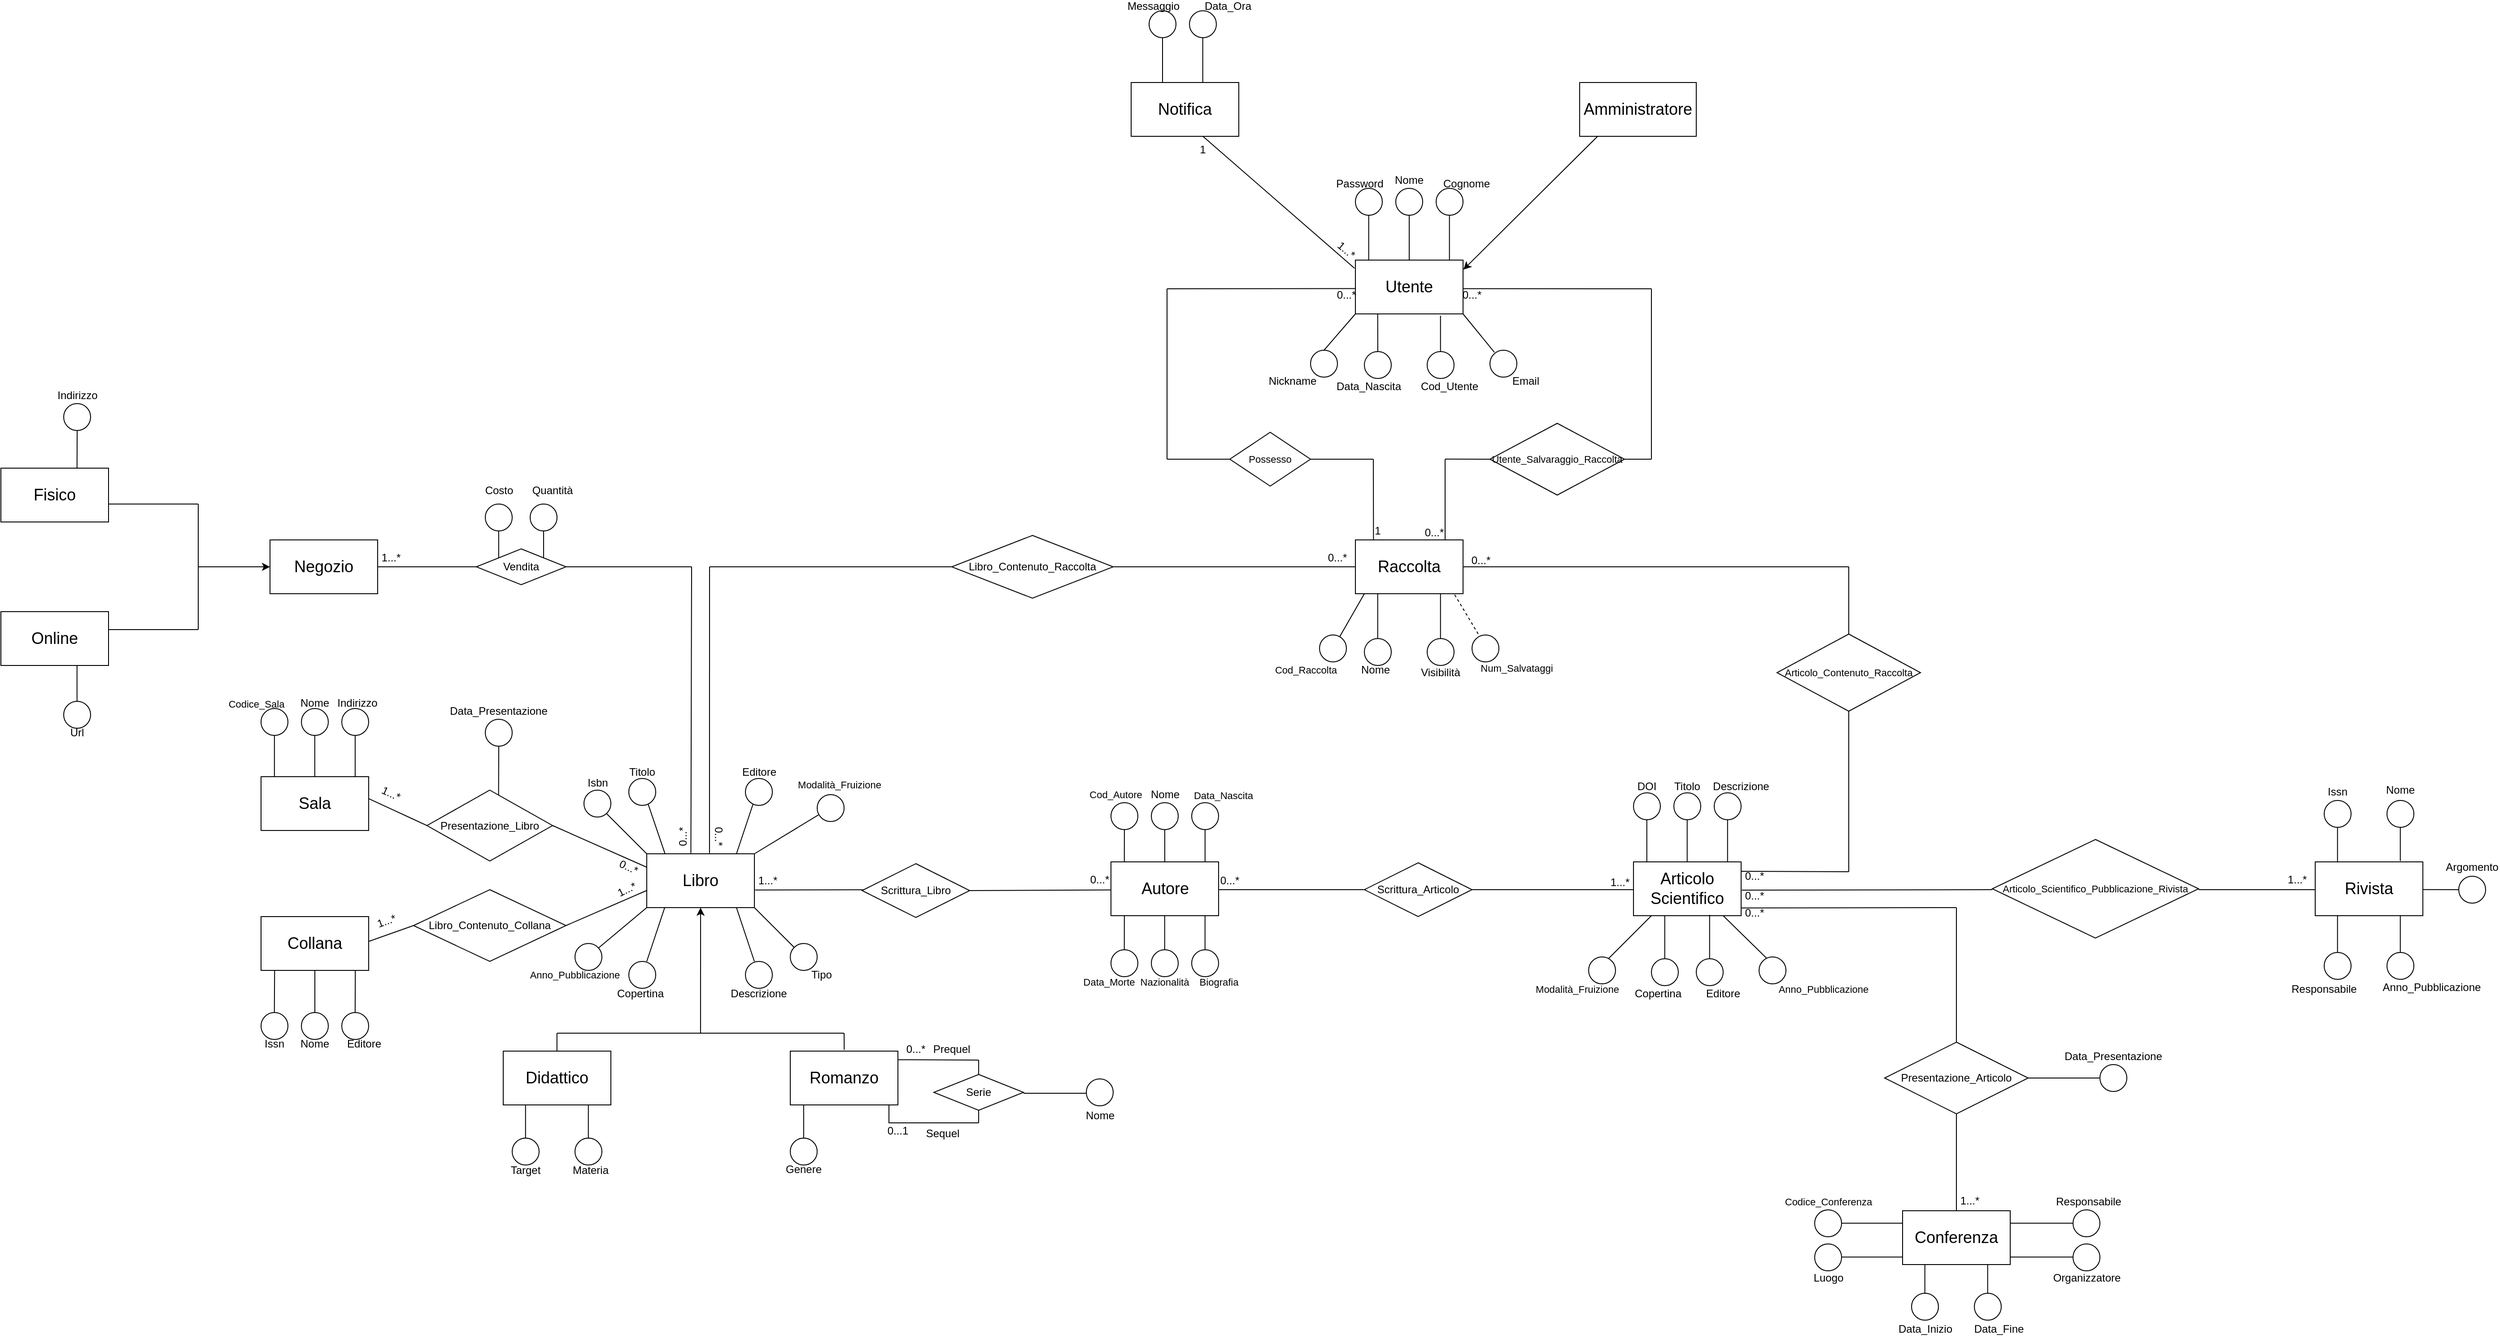 <mxfile version="22.1.0" type="github">
  <diagram name="Pagina-1" id="8HYks7gRs1QabRAI8Ned">
    <mxGraphModel dx="2531" dy="3034" grid="1" gridSize="10" guides="1" tooltips="1" connect="1" arrows="1" fold="1" page="1" pageScale="1" pageWidth="827" pageHeight="1169" math="0" shadow="0">
      <root>
        <mxCell id="0" />
        <mxCell id="1" parent="0" />
        <mxCell id="xbFQzS2vKNCkGiJU2L06-1" value="&lt;font style=&quot;font-size: 18px;&quot;&gt;Libro&lt;/font&gt;" style="rounded=0;whiteSpace=wrap;html=1;" vertex="1" parent="1">
          <mxGeometry x="2420" width="120" height="60" as="geometry" />
        </mxCell>
        <mxCell id="xbFQzS2vKNCkGiJU2L06-2" value="" style="endArrow=none;html=1;rounded=0;entryX=0.044;entryY=0.756;entryDx=0;entryDy=0;entryPerimeter=0;" edge="1" parent="1" target="xbFQzS2vKNCkGiJU2L06-13">
          <mxGeometry width="50" height="50" relative="1" as="geometry">
            <mxPoint x="2540" as="sourcePoint" />
            <mxPoint x="2590" y="-50" as="targetPoint" />
          </mxGeometry>
        </mxCell>
        <mxCell id="xbFQzS2vKNCkGiJU2L06-3" value="" style="endArrow=none;html=1;rounded=0;" edge="1" parent="1">
          <mxGeometry width="50" height="50" relative="1" as="geometry">
            <mxPoint x="2520" as="sourcePoint" />
            <mxPoint x="2540" y="-60" as="targetPoint" />
          </mxGeometry>
        </mxCell>
        <mxCell id="xbFQzS2vKNCkGiJU2L06-4" value="" style="endArrow=none;html=1;rounded=0;" edge="1" parent="1">
          <mxGeometry width="50" height="50" relative="1" as="geometry">
            <mxPoint x="2420" as="sourcePoint" />
            <mxPoint x="2370" y="-50" as="targetPoint" />
          </mxGeometry>
        </mxCell>
        <mxCell id="xbFQzS2vKNCkGiJU2L06-5" value="" style="endArrow=none;html=1;rounded=0;exitX=0.17;exitY=0.001;exitDx=0;exitDy=0;exitPerimeter=0;" edge="1" parent="1" source="xbFQzS2vKNCkGiJU2L06-1">
          <mxGeometry width="50" height="50" relative="1" as="geometry">
            <mxPoint x="2440" y="-5" as="sourcePoint" />
            <mxPoint x="2420" y="-60" as="targetPoint" />
          </mxGeometry>
        </mxCell>
        <mxCell id="xbFQzS2vKNCkGiJU2L06-6" value="" style="ellipse;whiteSpace=wrap;html=1;aspect=fixed;" vertex="1" parent="1">
          <mxGeometry x="2400" y="-84" width="30" height="30" as="geometry" />
        </mxCell>
        <mxCell id="xbFQzS2vKNCkGiJU2L06-7" value="" style="endArrow=none;html=1;rounded=0;" edge="1" parent="1">
          <mxGeometry width="50" height="50" relative="1" as="geometry">
            <mxPoint x="2540" y="60" as="sourcePoint" />
            <mxPoint x="2590" y="110" as="targetPoint" />
          </mxGeometry>
        </mxCell>
        <mxCell id="xbFQzS2vKNCkGiJU2L06-8" value="" style="endArrow=none;html=1;rounded=0;" edge="1" parent="1">
          <mxGeometry width="50" height="50" relative="1" as="geometry">
            <mxPoint x="2540" y="120" as="sourcePoint" />
            <mxPoint x="2520" y="60" as="targetPoint" />
          </mxGeometry>
        </mxCell>
        <mxCell id="xbFQzS2vKNCkGiJU2L06-9" value="" style="endArrow=none;html=1;rounded=0;" edge="1" parent="1">
          <mxGeometry width="50" height="50" relative="1" as="geometry">
            <mxPoint x="2420" y="120" as="sourcePoint" />
            <mxPoint x="2440" y="60" as="targetPoint" />
          </mxGeometry>
        </mxCell>
        <mxCell id="xbFQzS2vKNCkGiJU2L06-10" value="" style="endArrow=none;html=1;rounded=0;exitX=0.854;exitY=0.185;exitDx=0;exitDy=0;exitPerimeter=0;" edge="1" parent="1" source="xbFQzS2vKNCkGiJU2L06-17">
          <mxGeometry width="50" height="50" relative="1" as="geometry">
            <mxPoint x="2370" y="110" as="sourcePoint" />
            <mxPoint x="2420" y="60" as="targetPoint" />
          </mxGeometry>
        </mxCell>
        <mxCell id="xbFQzS2vKNCkGiJU2L06-11" value="" style="ellipse;whiteSpace=wrap;html=1;aspect=fixed;" vertex="1" parent="1">
          <mxGeometry x="2350" y="-71" width="30" height="30" as="geometry" />
        </mxCell>
        <mxCell id="xbFQzS2vKNCkGiJU2L06-12" value="" style="ellipse;whiteSpace=wrap;html=1;aspect=fixed;" vertex="1" parent="1">
          <mxGeometry x="2530" y="-84" width="30" height="30" as="geometry" />
        </mxCell>
        <mxCell id="xbFQzS2vKNCkGiJU2L06-13" value="" style="ellipse;whiteSpace=wrap;html=1;aspect=fixed;" vertex="1" parent="1">
          <mxGeometry x="2610" y="-66" width="30" height="30" as="geometry" />
        </mxCell>
        <mxCell id="xbFQzS2vKNCkGiJU2L06-14" value="" style="ellipse;whiteSpace=wrap;html=1;aspect=fixed;" vertex="1" parent="1">
          <mxGeometry x="2580" y="100" width="30" height="30" as="geometry" />
        </mxCell>
        <mxCell id="xbFQzS2vKNCkGiJU2L06-15" value="" style="ellipse;whiteSpace=wrap;html=1;aspect=fixed;" vertex="1" parent="1">
          <mxGeometry x="2530" y="120" width="30" height="30" as="geometry" />
        </mxCell>
        <mxCell id="xbFQzS2vKNCkGiJU2L06-16" value="" style="ellipse;whiteSpace=wrap;html=1;aspect=fixed;" vertex="1" parent="1">
          <mxGeometry x="2400" y="120" width="30" height="30" as="geometry" />
        </mxCell>
        <mxCell id="xbFQzS2vKNCkGiJU2L06-17" value="" style="ellipse;whiteSpace=wrap;html=1;aspect=fixed;" vertex="1" parent="1">
          <mxGeometry x="2340" y="100" width="30" height="30" as="geometry" />
        </mxCell>
        <mxCell id="xbFQzS2vKNCkGiJU2L06-18" value="Isbn" style="text;html=1;strokeColor=none;fillColor=none;align=center;verticalAlign=middle;whiteSpace=wrap;rounded=0;" vertex="1" parent="1">
          <mxGeometry x="2347.5" y="-84" width="35" height="9" as="geometry" />
        </mxCell>
        <mxCell id="xbFQzS2vKNCkGiJU2L06-19" value="Titolo" style="text;html=1;strokeColor=none;fillColor=none;align=center;verticalAlign=middle;whiteSpace=wrap;rounded=0;" vertex="1" parent="1">
          <mxGeometry x="2400" y="-99" width="30" height="15" as="geometry" />
        </mxCell>
        <mxCell id="xbFQzS2vKNCkGiJU2L06-20" value="Editore" style="text;html=1;strokeColor=none;fillColor=none;align=center;verticalAlign=middle;whiteSpace=wrap;rounded=0;" vertex="1" parent="1">
          <mxGeometry x="2527.5" y="-94.5" width="35" height="6" as="geometry" />
        </mxCell>
        <mxCell id="xbFQzS2vKNCkGiJU2L06-21" value="&lt;font style=&quot;font-size: 11px;&quot;&gt;Modalità_Fruizione&lt;/font&gt;" style="text;html=1;strokeColor=none;fillColor=none;align=center;verticalAlign=middle;whiteSpace=wrap;rounded=0;" vertex="1" parent="1">
          <mxGeometry x="2600" y="-80" width="70" height="5" as="geometry" />
        </mxCell>
        <mxCell id="xbFQzS2vKNCkGiJU2L06-22" value="&lt;font style=&quot;font-size: 11px;&quot;&gt;Anno_Pubblicazione&lt;/font&gt;" style="text;html=1;strokeColor=none;fillColor=none;align=center;verticalAlign=middle;whiteSpace=wrap;rounded=0;" vertex="1" parent="1">
          <mxGeometry x="2290" y="120" width="100" height="30" as="geometry" />
        </mxCell>
        <mxCell id="xbFQzS2vKNCkGiJU2L06-23" value="Copertina" style="text;html=1;strokeColor=none;fillColor=none;align=center;verticalAlign=middle;whiteSpace=wrap;rounded=0;" vertex="1" parent="1">
          <mxGeometry x="2382.5" y="148" width="60" height="16" as="geometry" />
        </mxCell>
        <mxCell id="xbFQzS2vKNCkGiJU2L06-24" value="&lt;div&gt;Descrizione&lt;/div&gt;" style="text;html=1;strokeColor=none;fillColor=none;align=center;verticalAlign=middle;whiteSpace=wrap;rounded=0;" vertex="1" parent="1">
          <mxGeometry x="2515" y="153" width="60" height="6" as="geometry" />
        </mxCell>
        <mxCell id="xbFQzS2vKNCkGiJU2L06-25" value="&lt;div&gt;Tipo&lt;/div&gt;" style="text;html=1;strokeColor=none;fillColor=none;align=center;verticalAlign=middle;whiteSpace=wrap;rounded=0;" vertex="1" parent="1">
          <mxGeometry x="2600" y="128.5" width="30" height="13" as="geometry" />
        </mxCell>
        <mxCell id="xbFQzS2vKNCkGiJU2L06-26" value="" style="endArrow=classic;html=1;rounded=0;" edge="1" parent="1">
          <mxGeometry width="50" height="50" relative="1" as="geometry">
            <mxPoint x="2479.97" y="200" as="sourcePoint" />
            <mxPoint x="2480" y="60" as="targetPoint" />
          </mxGeometry>
        </mxCell>
        <mxCell id="xbFQzS2vKNCkGiJU2L06-27" value="" style="endArrow=none;html=1;rounded=0;" edge="1" parent="1">
          <mxGeometry width="50" height="50" relative="1" as="geometry">
            <mxPoint x="2480" y="200" as="sourcePoint" />
            <mxPoint x="2640" y="200" as="targetPoint" />
          </mxGeometry>
        </mxCell>
        <mxCell id="xbFQzS2vKNCkGiJU2L06-28" value="&lt;font style=&quot;font-size: 18px;&quot;&gt;Romanzo&lt;/font&gt;" style="rounded=0;whiteSpace=wrap;html=1;" vertex="1" parent="1">
          <mxGeometry x="2580" y="220" width="120" height="60" as="geometry" />
        </mxCell>
        <mxCell id="xbFQzS2vKNCkGiJU2L06-29" value="" style="endArrow=none;html=1;rounded=0;exitX=0.501;exitY=-0.022;exitDx=0;exitDy=0;exitPerimeter=0;" edge="1" parent="1" source="xbFQzS2vKNCkGiJU2L06-28">
          <mxGeometry width="50" height="50" relative="1" as="geometry">
            <mxPoint x="2650" y="210" as="sourcePoint" />
            <mxPoint x="2640" y="200" as="targetPoint" />
          </mxGeometry>
        </mxCell>
        <mxCell id="xbFQzS2vKNCkGiJU2L06-30" value="" style="endArrow=none;html=1;rounded=0;" edge="1" parent="1">
          <mxGeometry width="50" height="50" relative="1" as="geometry">
            <mxPoint x="2320" y="200" as="sourcePoint" />
            <mxPoint x="2480" y="200" as="targetPoint" />
          </mxGeometry>
        </mxCell>
        <mxCell id="xbFQzS2vKNCkGiJU2L06-31" value="&lt;font style=&quot;font-size: 18px;&quot;&gt;Didattico&lt;/font&gt;" style="rounded=0;whiteSpace=wrap;html=1;" vertex="1" parent="1">
          <mxGeometry x="2260" y="220" width="120" height="60" as="geometry" />
        </mxCell>
        <mxCell id="xbFQzS2vKNCkGiJU2L06-32" value="" style="endArrow=none;html=1;rounded=0;" edge="1" parent="1">
          <mxGeometry width="50" height="50" relative="1" as="geometry">
            <mxPoint x="2319.9" y="220" as="sourcePoint" />
            <mxPoint x="2319.9" y="200" as="targetPoint" />
          </mxGeometry>
        </mxCell>
        <mxCell id="xbFQzS2vKNCkGiJU2L06-33" value="" style="endArrow=none;html=1;rounded=0;" edge="1" parent="1">
          <mxGeometry width="50" height="50" relative="1" as="geometry">
            <mxPoint x="2284.86" y="320" as="sourcePoint" />
            <mxPoint x="2284.86" y="280" as="targetPoint" />
          </mxGeometry>
        </mxCell>
        <mxCell id="xbFQzS2vKNCkGiJU2L06-34" value="" style="endArrow=none;html=1;rounded=0;" edge="1" parent="1">
          <mxGeometry width="50" height="50" relative="1" as="geometry">
            <mxPoint x="2354.89" y="320" as="sourcePoint" />
            <mxPoint x="2354.89" y="280" as="targetPoint" />
          </mxGeometry>
        </mxCell>
        <mxCell id="xbFQzS2vKNCkGiJU2L06-35" value="" style="ellipse;whiteSpace=wrap;html=1;aspect=fixed;" vertex="1" parent="1">
          <mxGeometry x="2270" y="317" width="30" height="30" as="geometry" />
        </mxCell>
        <mxCell id="xbFQzS2vKNCkGiJU2L06-36" value="" style="ellipse;whiteSpace=wrap;html=1;aspect=fixed;" vertex="1" parent="1">
          <mxGeometry x="2340" y="317" width="30" height="30" as="geometry" />
        </mxCell>
        <mxCell id="xbFQzS2vKNCkGiJU2L06-37" value="Target" style="text;html=1;strokeColor=none;fillColor=none;align=center;verticalAlign=middle;whiteSpace=wrap;rounded=0;" vertex="1" parent="1">
          <mxGeometry x="2270" y="350" width="30" height="5" as="geometry" />
        </mxCell>
        <mxCell id="xbFQzS2vKNCkGiJU2L06-38" value="&lt;div&gt;Materia&lt;/div&gt;" style="text;html=1;strokeColor=none;fillColor=none;align=center;verticalAlign=middle;whiteSpace=wrap;rounded=0;" vertex="1" parent="1">
          <mxGeometry x="2340" y="350" width="35" height="5" as="geometry" />
        </mxCell>
        <mxCell id="xbFQzS2vKNCkGiJU2L06-39" value="" style="endArrow=none;html=1;rounded=0;" edge="1" parent="1">
          <mxGeometry width="50" height="50" relative="1" as="geometry">
            <mxPoint x="2594.92" y="320" as="sourcePoint" />
            <mxPoint x="2594.92" y="280" as="targetPoint" />
          </mxGeometry>
        </mxCell>
        <mxCell id="xbFQzS2vKNCkGiJU2L06-40" value="" style="ellipse;whiteSpace=wrap;html=1;aspect=fixed;" vertex="1" parent="1">
          <mxGeometry x="2580" y="317" width="30" height="30" as="geometry" />
        </mxCell>
        <mxCell id="xbFQzS2vKNCkGiJU2L06-41" value="&lt;div&gt;Genere&lt;/div&gt;" style="text;html=1;strokeColor=none;fillColor=none;align=center;verticalAlign=middle;whiteSpace=wrap;rounded=0;" vertex="1" parent="1">
          <mxGeometry x="2575" y="347" width="40" height="10" as="geometry" />
        </mxCell>
        <mxCell id="xbFQzS2vKNCkGiJU2L06-42" value="" style="endArrow=none;html=1;rounded=0;exitX=1;exitY=0;exitDx=0;exitDy=0;" edge="1" parent="1">
          <mxGeometry width="50" height="50" relative="1" as="geometry">
            <mxPoint x="2690" y="280" as="sourcePoint" />
            <mxPoint x="2790" y="300" as="targetPoint" />
            <Array as="points">
              <mxPoint x="2690" y="300" />
            </Array>
          </mxGeometry>
        </mxCell>
        <mxCell id="xbFQzS2vKNCkGiJU2L06-43" value="Serie" style="rhombus;whiteSpace=wrap;html=1;" vertex="1" parent="1">
          <mxGeometry x="2740" y="246" width="100" height="40" as="geometry" />
        </mxCell>
        <mxCell id="xbFQzS2vKNCkGiJU2L06-44" value="" style="endArrow=none;html=1;rounded=0;entryX=0.5;entryY=1;entryDx=0;entryDy=0;" edge="1" parent="1" target="xbFQzS2vKNCkGiJU2L06-43">
          <mxGeometry width="50" height="50" relative="1" as="geometry">
            <mxPoint x="2790" y="300" as="sourcePoint" />
            <mxPoint x="2860" y="291" as="targetPoint" />
          </mxGeometry>
        </mxCell>
        <mxCell id="xbFQzS2vKNCkGiJU2L06-45" value="" style="endArrow=none;html=1;rounded=0;exitX=0.5;exitY=0;exitDx=0;exitDy=0;" edge="1" parent="1" source="xbFQzS2vKNCkGiJU2L06-43">
          <mxGeometry width="50" height="50" relative="1" as="geometry">
            <mxPoint x="2800" y="261" as="sourcePoint" />
            <mxPoint x="2790" y="230" as="targetPoint" />
          </mxGeometry>
        </mxCell>
        <mxCell id="xbFQzS2vKNCkGiJU2L06-46" value="" style="endArrow=none;html=1;rounded=0;exitX=0.999;exitY=0.16;exitDx=0;exitDy=0;exitPerimeter=0;" edge="1" parent="1" source="xbFQzS2vKNCkGiJU2L06-28">
          <mxGeometry width="50" height="50" relative="1" as="geometry">
            <mxPoint x="2820" y="290" as="sourcePoint" />
            <mxPoint x="2790" y="230" as="targetPoint" />
          </mxGeometry>
        </mxCell>
        <mxCell id="xbFQzS2vKNCkGiJU2L06-47" value="Prequel" style="text;html=1;strokeColor=none;fillColor=none;align=center;verticalAlign=middle;whiteSpace=wrap;rounded=0;" vertex="1" parent="1">
          <mxGeometry x="2740" y="208" width="40" height="20" as="geometry" />
        </mxCell>
        <mxCell id="xbFQzS2vKNCkGiJU2L06-48" value="Sequel" style="text;html=1;strokeColor=none;fillColor=none;align=center;verticalAlign=middle;whiteSpace=wrap;rounded=0;" vertex="1" parent="1">
          <mxGeometry x="2730" y="303" width="40" height="17" as="geometry" />
        </mxCell>
        <mxCell id="xbFQzS2vKNCkGiJU2L06-49" value="" style="endArrow=none;html=1;rounded=0;entryX=0.005;entryY=0.677;entryDx=0;entryDy=0;entryPerimeter=0;exitX=1;exitY=0.5;exitDx=0;exitDy=0;" edge="1" parent="1" source="xbFQzS2vKNCkGiJU2L06-60" target="xbFQzS2vKNCkGiJU2L06-1">
          <mxGeometry width="50" height="50" relative="1" as="geometry">
            <mxPoint x="2320" y="60" as="sourcePoint" />
            <mxPoint x="2240" y="11" as="targetPoint" />
          </mxGeometry>
        </mxCell>
        <mxCell id="xbFQzS2vKNCkGiJU2L06-50" value="&lt;font style=&quot;font-size: 18px;&quot;&gt;Collana&lt;/font&gt;" style="rounded=0;whiteSpace=wrap;html=1;" vertex="1" parent="1">
          <mxGeometry x="1990" y="70" width="120" height="60" as="geometry" />
        </mxCell>
        <mxCell id="xbFQzS2vKNCkGiJU2L06-51" value="" style="endArrow=none;html=1;rounded=0;entryX=0.169;entryY=1.003;entryDx=0;entryDy=0;entryPerimeter=0;" edge="1" parent="1">
          <mxGeometry width="50" height="50" relative="1" as="geometry">
            <mxPoint x="2004.86" y="177.82" as="sourcePoint" />
            <mxPoint x="2005.14" y="130.0" as="targetPoint" />
          </mxGeometry>
        </mxCell>
        <mxCell id="xbFQzS2vKNCkGiJU2L06-52" value="" style="endArrow=none;html=1;rounded=0;entryX=0.5;entryY=1;entryDx=0;entryDy=0;" edge="1" parent="1" target="xbFQzS2vKNCkGiJU2L06-50">
          <mxGeometry width="50" height="50" relative="1" as="geometry">
            <mxPoint x="2050" y="178" as="sourcePoint" />
            <mxPoint x="2120" y="128" as="targetPoint" />
          </mxGeometry>
        </mxCell>
        <mxCell id="xbFQzS2vKNCkGiJU2L06-53" value="" style="endArrow=none;html=1;rounded=0;entryX=0.835;entryY=1.002;entryDx=0;entryDy=0;entryPerimeter=0;" edge="1" parent="1">
          <mxGeometry width="50" height="50" relative="1" as="geometry">
            <mxPoint x="2094.9" y="177.88" as="sourcePoint" />
            <mxPoint x="2095.1" y="130.0" as="targetPoint" />
          </mxGeometry>
        </mxCell>
        <mxCell id="xbFQzS2vKNCkGiJU2L06-54" value="" style="ellipse;whiteSpace=wrap;html=1;aspect=fixed;" vertex="1" parent="1">
          <mxGeometry x="1990" y="177" width="30" height="30" as="geometry" />
        </mxCell>
        <mxCell id="xbFQzS2vKNCkGiJU2L06-55" value="" style="ellipse;whiteSpace=wrap;html=1;aspect=fixed;" vertex="1" parent="1">
          <mxGeometry x="2035" y="177" width="30" height="30" as="geometry" />
        </mxCell>
        <mxCell id="xbFQzS2vKNCkGiJU2L06-56" value="" style="ellipse;whiteSpace=wrap;html=1;aspect=fixed;" vertex="1" parent="1">
          <mxGeometry x="2080" y="177" width="30" height="30" as="geometry" />
        </mxCell>
        <mxCell id="xbFQzS2vKNCkGiJU2L06-57" value="Issn" style="text;html=1;strokeColor=none;fillColor=none;align=center;verticalAlign=middle;whiteSpace=wrap;rounded=0;" vertex="1" parent="1">
          <mxGeometry x="1990" y="207" width="30" height="10" as="geometry" />
        </mxCell>
        <mxCell id="xbFQzS2vKNCkGiJU2L06-58" value="Nome" style="text;html=1;strokeColor=none;fillColor=none;align=center;verticalAlign=middle;whiteSpace=wrap;rounded=0;" vertex="1" parent="1">
          <mxGeometry x="2035" y="208" width="30" height="8" as="geometry" />
        </mxCell>
        <mxCell id="xbFQzS2vKNCkGiJU2L06-59" value="&lt;div&gt;Editore&lt;/div&gt;" style="text;html=1;strokeColor=none;fillColor=none;align=center;verticalAlign=middle;whiteSpace=wrap;rounded=0;" vertex="1" parent="1">
          <mxGeometry x="2090" y="207" width="30" height="10" as="geometry" />
        </mxCell>
        <mxCell id="xbFQzS2vKNCkGiJU2L06-60" value="Libro_Contenuto_Collana" style="rhombus;whiteSpace=wrap;html=1;" vertex="1" parent="1">
          <mxGeometry x="2160" y="40" width="170" height="80" as="geometry" />
        </mxCell>
        <mxCell id="xbFQzS2vKNCkGiJU2L06-61" value="" style="endArrow=none;html=1;rounded=0;exitX=0.996;exitY=0.465;exitDx=0;exitDy=0;exitPerimeter=0;entryX=0;entryY=0.5;entryDx=0;entryDy=0;" edge="1" parent="1" source="xbFQzS2vKNCkGiJU2L06-50" target="xbFQzS2vKNCkGiJU2L06-60">
          <mxGeometry width="50" height="50" relative="1" as="geometry">
            <mxPoint x="2130" y="134" as="sourcePoint" />
            <mxPoint x="2160" y="90" as="targetPoint" />
          </mxGeometry>
        </mxCell>
        <mxCell id="xbFQzS2vKNCkGiJU2L06-62" value="" style="endArrow=none;html=1;rounded=0;entryX=0;entryY=0.25;entryDx=0;entryDy=0;exitX=1;exitY=0.5;exitDx=0;exitDy=0;" edge="1" parent="1" source="xbFQzS2vKNCkGiJU2L06-63" target="xbFQzS2vKNCkGiJU2L06-1">
          <mxGeometry width="50" height="50" relative="1" as="geometry">
            <mxPoint x="2280" y="-20" as="sourcePoint" />
            <mxPoint x="2290" y="-30" as="targetPoint" />
          </mxGeometry>
        </mxCell>
        <mxCell id="xbFQzS2vKNCkGiJU2L06-63" value="Presentazione_Libro" style="rhombus;whiteSpace=wrap;html=1;" vertex="1" parent="1">
          <mxGeometry x="2175" y="-71" width="140" height="79" as="geometry" />
        </mxCell>
        <mxCell id="xbFQzS2vKNCkGiJU2L06-64" value="" style="endArrow=none;html=1;rounded=0;entryX=0;entryY=0.5;entryDx=0;entryDy=0;exitX=0.999;exitY=0.407;exitDx=0;exitDy=0;exitPerimeter=0;" edge="1" parent="1" source="xbFQzS2vKNCkGiJU2L06-65" target="xbFQzS2vKNCkGiJU2L06-63">
          <mxGeometry width="50" height="50" relative="1" as="geometry">
            <mxPoint x="2120" y="-50" as="sourcePoint" />
            <mxPoint x="2290" y="-30" as="targetPoint" />
          </mxGeometry>
        </mxCell>
        <mxCell id="xbFQzS2vKNCkGiJU2L06-65" value="&lt;font style=&quot;font-size: 18px;&quot;&gt;Sala&lt;/font&gt;" style="rounded=0;whiteSpace=wrap;html=1;" vertex="1" parent="1">
          <mxGeometry x="1990" y="-86" width="120" height="60" as="geometry" />
        </mxCell>
        <mxCell id="xbFQzS2vKNCkGiJU2L06-66" value="" style="endArrow=none;html=1;rounded=0;entryX=0.5;entryY=1;entryDx=0;entryDy=0;" edge="1" parent="1">
          <mxGeometry width="50" height="50" relative="1" as="geometry">
            <mxPoint x="2004.93" y="-86" as="sourcePoint" />
            <mxPoint x="2004.93" y="-134" as="targetPoint" />
          </mxGeometry>
        </mxCell>
        <mxCell id="xbFQzS2vKNCkGiJU2L06-67" value="" style="endArrow=none;html=1;rounded=0;entryX=0.5;entryY=1;entryDx=0;entryDy=0;" edge="1" parent="1">
          <mxGeometry width="50" height="50" relative="1" as="geometry">
            <mxPoint x="2049.9" y="-86" as="sourcePoint" />
            <mxPoint x="2049.9" y="-134" as="targetPoint" />
          </mxGeometry>
        </mxCell>
        <mxCell id="xbFQzS2vKNCkGiJU2L06-68" value="" style="endArrow=none;html=1;rounded=0;entryX=0.5;entryY=1;entryDx=0;entryDy=0;" edge="1" parent="1">
          <mxGeometry width="50" height="50" relative="1" as="geometry">
            <mxPoint x="2094.94" y="-86" as="sourcePoint" />
            <mxPoint x="2094.94" y="-134" as="targetPoint" />
          </mxGeometry>
        </mxCell>
        <mxCell id="xbFQzS2vKNCkGiJU2L06-69" value="" style="ellipse;whiteSpace=wrap;html=1;aspect=fixed;" vertex="1" parent="1">
          <mxGeometry x="1990" y="-162" width="30" height="30" as="geometry" />
        </mxCell>
        <mxCell id="xbFQzS2vKNCkGiJU2L06-70" value="" style="ellipse;whiteSpace=wrap;html=1;aspect=fixed;" vertex="1" parent="1">
          <mxGeometry x="2035" y="-162" width="30" height="30" as="geometry" />
        </mxCell>
        <mxCell id="xbFQzS2vKNCkGiJU2L06-71" value="" style="ellipse;whiteSpace=wrap;html=1;aspect=fixed;" vertex="1" parent="1">
          <mxGeometry x="2080" y="-162" width="30" height="30" as="geometry" />
        </mxCell>
        <mxCell id="xbFQzS2vKNCkGiJU2L06-72" value="&lt;font style=&quot;font-size: 11px;&quot;&gt;Codice_Sala&lt;/font&gt;" style="text;html=1;strokeColor=none;fillColor=none;align=center;verticalAlign=middle;whiteSpace=wrap;rounded=0;" vertex="1" parent="1">
          <mxGeometry x="1950" y="-172" width="70" height="10" as="geometry" />
        </mxCell>
        <mxCell id="xbFQzS2vKNCkGiJU2L06-73" value="Nome" style="text;html=1;strokeColor=none;fillColor=none;align=center;verticalAlign=middle;whiteSpace=wrap;rounded=0;" vertex="1" parent="1">
          <mxGeometry x="2030" y="-172" width="40" height="8" as="geometry" />
        </mxCell>
        <mxCell id="xbFQzS2vKNCkGiJU2L06-74" value="Indirizzo" style="text;html=1;strokeColor=none;fillColor=none;align=center;verticalAlign=middle;whiteSpace=wrap;rounded=0;" vertex="1" parent="1">
          <mxGeometry x="2080" y="-172" width="35" height="7" as="geometry" />
        </mxCell>
        <mxCell id="xbFQzS2vKNCkGiJU2L06-75" value="" style="endArrow=none;html=1;rounded=0;exitX=1.006;exitY=0.672;exitDx=0;exitDy=0;exitPerimeter=0;" edge="1" parent="1" source="xbFQzS2vKNCkGiJU2L06-1">
          <mxGeometry width="50" height="50" relative="1" as="geometry">
            <mxPoint x="2680" y="60" as="sourcePoint" />
            <mxPoint x="2720" y="40" as="targetPoint" />
          </mxGeometry>
        </mxCell>
        <mxCell id="xbFQzS2vKNCkGiJU2L06-76" value="Scrittura_Libro" style="rhombus;whiteSpace=wrap;html=1;" vertex="1" parent="1">
          <mxGeometry x="2660" y="11" width="120" height="60" as="geometry" />
        </mxCell>
        <mxCell id="xbFQzS2vKNCkGiJU2L06-77" value="" style="endArrow=none;html=1;rounded=0;exitX=1;exitY=0.5;exitDx=0;exitDy=0;" edge="1" parent="1" source="xbFQzS2vKNCkGiJU2L06-76">
          <mxGeometry width="50" height="50" relative="1" as="geometry">
            <mxPoint x="2860" y="100" as="sourcePoint" />
            <mxPoint x="3000" y="40" as="targetPoint" />
          </mxGeometry>
        </mxCell>
        <mxCell id="xbFQzS2vKNCkGiJU2L06-78" value="&lt;font style=&quot;font-size: 18px;&quot;&gt;Autore&lt;/font&gt;" style="rounded=0;whiteSpace=wrap;html=1;" vertex="1" parent="1">
          <mxGeometry x="2937.5" y="9" width="120" height="60" as="geometry" />
        </mxCell>
        <mxCell id="xbFQzS2vKNCkGiJU2L06-79" value="" style="endArrow=none;html=1;rounded=0;exitX=0.166;exitY=-0.006;exitDx=0;exitDy=0;exitPerimeter=0;" edge="1" parent="1">
          <mxGeometry width="50" height="50" relative="1" as="geometry">
            <mxPoint x="2952.4" y="9.0" as="sourcePoint" />
            <mxPoint x="2952.48" y="-30.64" as="targetPoint" />
          </mxGeometry>
        </mxCell>
        <mxCell id="xbFQzS2vKNCkGiJU2L06-80" value="" style="endArrow=none;html=1;rounded=0;exitX=0.166;exitY=-0.006;exitDx=0;exitDy=0;exitPerimeter=0;" edge="1" parent="1">
          <mxGeometry width="50" height="50" relative="1" as="geometry">
            <mxPoint x="2997.46" y="9" as="sourcePoint" />
            <mxPoint x="2997.46" y="-31" as="targetPoint" />
          </mxGeometry>
        </mxCell>
        <mxCell id="xbFQzS2vKNCkGiJU2L06-81" value="" style="endArrow=none;html=1;rounded=0;exitX=0.166;exitY=-0.006;exitDx=0;exitDy=0;exitPerimeter=0;" edge="1" parent="1">
          <mxGeometry width="50" height="50" relative="1" as="geometry">
            <mxPoint x="3042.4" y="9" as="sourcePoint" />
            <mxPoint x="3042.4" y="-31" as="targetPoint" />
          </mxGeometry>
        </mxCell>
        <mxCell id="xbFQzS2vKNCkGiJU2L06-82" value="" style="ellipse;whiteSpace=wrap;html=1;aspect=fixed;" vertex="1" parent="1">
          <mxGeometry x="2937.5" y="-57" width="30" height="30" as="geometry" />
        </mxCell>
        <mxCell id="xbFQzS2vKNCkGiJU2L06-83" value="" style="ellipse;whiteSpace=wrap;html=1;aspect=fixed;" vertex="1" parent="1">
          <mxGeometry x="2982.5" y="-57" width="30" height="30" as="geometry" />
        </mxCell>
        <mxCell id="xbFQzS2vKNCkGiJU2L06-84" value="" style="ellipse;whiteSpace=wrap;html=1;aspect=fixed;" vertex="1" parent="1">
          <mxGeometry x="3027.5" y="-57" width="30" height="30" as="geometry" />
        </mxCell>
        <mxCell id="xbFQzS2vKNCkGiJU2L06-85" value="" style="endArrow=none;html=1;rounded=0;exitX=0.166;exitY=-0.006;exitDx=0;exitDy=0;exitPerimeter=0;" edge="1" parent="1">
          <mxGeometry width="50" height="50" relative="1" as="geometry">
            <mxPoint x="2952.36" y="108.64" as="sourcePoint" />
            <mxPoint x="2952.44" y="69" as="targetPoint" />
          </mxGeometry>
        </mxCell>
        <mxCell id="xbFQzS2vKNCkGiJU2L06-86" value="" style="endArrow=none;html=1;rounded=0;exitX=0.166;exitY=-0.006;exitDx=0;exitDy=0;exitPerimeter=0;" edge="1" parent="1">
          <mxGeometry width="50" height="50" relative="1" as="geometry">
            <mxPoint x="2997.36" y="109" as="sourcePoint" />
            <mxPoint x="2997.36" y="69" as="targetPoint" />
          </mxGeometry>
        </mxCell>
        <mxCell id="xbFQzS2vKNCkGiJU2L06-87" value="" style="endArrow=none;html=1;rounded=0;exitX=0.166;exitY=-0.006;exitDx=0;exitDy=0;exitPerimeter=0;" edge="1" parent="1">
          <mxGeometry width="50" height="50" relative="1" as="geometry">
            <mxPoint x="3042.36" y="109" as="sourcePoint" />
            <mxPoint x="3042.36" y="69" as="targetPoint" />
          </mxGeometry>
        </mxCell>
        <mxCell id="xbFQzS2vKNCkGiJU2L06-88" value="" style="ellipse;whiteSpace=wrap;html=1;aspect=fixed;" vertex="1" parent="1">
          <mxGeometry x="2937.5" y="107" width="30" height="30" as="geometry" />
        </mxCell>
        <mxCell id="xbFQzS2vKNCkGiJU2L06-89" value="" style="ellipse;whiteSpace=wrap;html=1;aspect=fixed;" vertex="1" parent="1">
          <mxGeometry x="2982.5" y="107" width="30" height="30" as="geometry" />
        </mxCell>
        <mxCell id="xbFQzS2vKNCkGiJU2L06-90" value="" style="ellipse;whiteSpace=wrap;html=1;aspect=fixed;" vertex="1" parent="1">
          <mxGeometry x="3027.5" y="107" width="30" height="30" as="geometry" />
        </mxCell>
        <mxCell id="xbFQzS2vKNCkGiJU2L06-91" value="&lt;font style=&quot;font-size: 11px;&quot;&gt;Cod_Autore&lt;/font&gt;" style="text;html=1;strokeColor=none;fillColor=none;align=center;verticalAlign=middle;whiteSpace=wrap;rounded=0;" vertex="1" parent="1">
          <mxGeometry x="2917.5" y="-74.5" width="50" height="17.5" as="geometry" />
        </mxCell>
        <mxCell id="xbFQzS2vKNCkGiJU2L06-92" value="Nome" style="text;html=1;strokeColor=none;fillColor=none;align=center;verticalAlign=middle;whiteSpace=wrap;rounded=0;" vertex="1" parent="1">
          <mxGeometry x="2977.5" y="-72" width="40" height="12.5" as="geometry" />
        </mxCell>
        <mxCell id="xbFQzS2vKNCkGiJU2L06-93" value="&lt;font style=&quot;font-size: 11px;&quot;&gt;Data_Nascita&lt;/font&gt;" style="text;html=1;strokeColor=none;fillColor=none;align=center;verticalAlign=middle;whiteSpace=wrap;rounded=0;" vertex="1" parent="1">
          <mxGeometry x="3027.5" y="-69.75" width="70" height="10.25" as="geometry" />
        </mxCell>
        <mxCell id="xbFQzS2vKNCkGiJU2L06-94" value="&lt;font style=&quot;font-size: 11px;&quot;&gt;Data_Morte&lt;/font&gt;" style="text;html=1;strokeColor=none;fillColor=none;align=center;verticalAlign=middle;whiteSpace=wrap;rounded=0;" vertex="1" parent="1">
          <mxGeometry x="2907.5" y="137" width="55" height="12" as="geometry" />
        </mxCell>
        <mxCell id="xbFQzS2vKNCkGiJU2L06-95" value="&lt;font style=&quot;font-size: 11px;&quot;&gt;Nazionalità&lt;/font&gt;" style="text;html=1;strokeColor=none;fillColor=none;align=center;verticalAlign=middle;whiteSpace=wrap;rounded=0;" vertex="1" parent="1">
          <mxGeometry x="2975" y="140" width="45" height="6" as="geometry" />
        </mxCell>
        <mxCell id="xbFQzS2vKNCkGiJU2L06-96" value="&lt;font style=&quot;font-size: 11px;&quot;&gt;Biografia&lt;/font&gt;" style="text;html=1;strokeColor=none;fillColor=none;align=center;verticalAlign=middle;whiteSpace=wrap;rounded=0;" vertex="1" parent="1">
          <mxGeometry x="3037.5" y="137" width="40" height="11" as="geometry" />
        </mxCell>
        <mxCell id="xbFQzS2vKNCkGiJU2L06-97" value="" style="endArrow=none;html=1;rounded=0;exitX=0.41;exitY=-0.01;exitDx=0;exitDy=0;exitPerimeter=0;" edge="1" parent="1" source="xbFQzS2vKNCkGiJU2L06-1">
          <mxGeometry width="50" height="50" relative="1" as="geometry">
            <mxPoint x="2470" y="-10" as="sourcePoint" />
            <mxPoint x="2470" y="-320" as="targetPoint" />
          </mxGeometry>
        </mxCell>
        <mxCell id="xbFQzS2vKNCkGiJU2L06-98" value="" style="endArrow=none;html=1;rounded=0;" edge="1" parent="1">
          <mxGeometry width="50" height="50" relative="1" as="geometry">
            <mxPoint x="2330" y="-320" as="sourcePoint" />
            <mxPoint x="2470" y="-320" as="targetPoint" />
          </mxGeometry>
        </mxCell>
        <mxCell id="xbFQzS2vKNCkGiJU2L06-99" value="Vendita" style="rhombus;whiteSpace=wrap;html=1;" vertex="1" parent="1">
          <mxGeometry x="2230" y="-340" width="100" height="40" as="geometry" />
        </mxCell>
        <mxCell id="xbFQzS2vKNCkGiJU2L06-100" value="" style="endArrow=none;html=1;rounded=0;exitX=0.57;exitY=0.068;exitDx=0;exitDy=0;exitPerimeter=0;" edge="1" parent="1" source="xbFQzS2vKNCkGiJU2L06-63">
          <mxGeometry width="50" height="50" relative="1" as="geometry">
            <mxPoint x="2254.9" y="-63.021" as="sourcePoint" />
            <mxPoint x="2255.04" y="-120" as="targetPoint" />
          </mxGeometry>
        </mxCell>
        <mxCell id="xbFQzS2vKNCkGiJU2L06-101" value="" style="ellipse;whiteSpace=wrap;html=1;aspect=fixed;" vertex="1" parent="1">
          <mxGeometry x="2240" y="-150" width="30" height="30" as="geometry" />
        </mxCell>
        <mxCell id="xbFQzS2vKNCkGiJU2L06-102" value="Data_Presentazione" style="text;html=1;strokeColor=none;fillColor=none;align=center;verticalAlign=middle;whiteSpace=wrap;rounded=0;" vertex="1" parent="1">
          <mxGeometry x="2195" y="-165" width="120" height="12" as="geometry" />
        </mxCell>
        <mxCell id="xbFQzS2vKNCkGiJU2L06-103" value="" style="endArrow=none;html=1;rounded=0;exitX=1;exitY=0;exitDx=0;exitDy=0;" edge="1" parent="1" source="xbFQzS2vKNCkGiJU2L06-99">
          <mxGeometry width="50" height="50" relative="1" as="geometry">
            <mxPoint x="2300" y="-335" as="sourcePoint" />
            <mxPoint x="2305" y="-360" as="targetPoint" />
          </mxGeometry>
        </mxCell>
        <mxCell id="xbFQzS2vKNCkGiJU2L06-104" value="" style="endArrow=none;html=1;rounded=0;exitX=1;exitY=0;exitDx=0;exitDy=0;" edge="1" parent="1">
          <mxGeometry width="50" height="50" relative="1" as="geometry">
            <mxPoint x="2254.93" y="-330" as="sourcePoint" />
            <mxPoint x="2254.93" y="-360" as="targetPoint" />
          </mxGeometry>
        </mxCell>
        <mxCell id="xbFQzS2vKNCkGiJU2L06-105" value="" style="ellipse;whiteSpace=wrap;html=1;aspect=fixed;" vertex="1" parent="1">
          <mxGeometry x="2290" y="-390" width="30" height="30" as="geometry" />
        </mxCell>
        <mxCell id="xbFQzS2vKNCkGiJU2L06-106" value="" style="ellipse;whiteSpace=wrap;html=1;aspect=fixed;" vertex="1" parent="1">
          <mxGeometry x="2240" y="-390" width="30" height="30" as="geometry" />
        </mxCell>
        <mxCell id="xbFQzS2vKNCkGiJU2L06-107" value="Costo" style="text;html=1;strokeColor=none;fillColor=none;align=center;verticalAlign=middle;whiteSpace=wrap;rounded=0;" vertex="1" parent="1">
          <mxGeometry x="2237.5" y="-410" width="35" height="10" as="geometry" />
        </mxCell>
        <mxCell id="xbFQzS2vKNCkGiJU2L06-108" value="Quantità" style="text;html=1;strokeColor=none;fillColor=none;align=center;verticalAlign=middle;whiteSpace=wrap;rounded=0;" vertex="1" parent="1">
          <mxGeometry x="2290" y="-410" width="50" height="10" as="geometry" />
        </mxCell>
        <mxCell id="xbFQzS2vKNCkGiJU2L06-109" value="" style="endArrow=none;html=1;rounded=0;" edge="1" parent="1">
          <mxGeometry width="50" height="50" relative="1" as="geometry">
            <mxPoint x="2120" y="-320" as="sourcePoint" />
            <mxPoint x="2230" y="-320" as="targetPoint" />
          </mxGeometry>
        </mxCell>
        <mxCell id="xbFQzS2vKNCkGiJU2L06-110" value="&lt;font style=&quot;font-size: 18px;&quot;&gt;Negozio&lt;/font&gt;" style="rounded=0;whiteSpace=wrap;html=1;" vertex="1" parent="1">
          <mxGeometry x="2000" y="-350" width="120" height="60" as="geometry" />
        </mxCell>
        <mxCell id="xbFQzS2vKNCkGiJU2L06-111" value="" style="endArrow=classic;html=1;rounded=0;entryX=0;entryY=0.5;entryDx=0;entryDy=0;" edge="1" parent="1" target="xbFQzS2vKNCkGiJU2L06-110">
          <mxGeometry width="50" height="50" relative="1" as="geometry">
            <mxPoint x="1920" y="-320" as="sourcePoint" />
            <mxPoint x="1970" y="-330" as="targetPoint" />
          </mxGeometry>
        </mxCell>
        <mxCell id="xbFQzS2vKNCkGiJU2L06-112" value="" style="endArrow=none;html=1;rounded=0;" edge="1" parent="1">
          <mxGeometry width="50" height="50" relative="1" as="geometry">
            <mxPoint x="1920" y="-320" as="sourcePoint" />
            <mxPoint x="1920" y="-390" as="targetPoint" />
          </mxGeometry>
        </mxCell>
        <mxCell id="xbFQzS2vKNCkGiJU2L06-113" value="" style="endArrow=none;html=1;rounded=0;" edge="1" parent="1">
          <mxGeometry width="50" height="50" relative="1" as="geometry">
            <mxPoint x="1920" y="-250" as="sourcePoint" />
            <mxPoint x="1920" y="-320" as="targetPoint" />
          </mxGeometry>
        </mxCell>
        <mxCell id="xbFQzS2vKNCkGiJU2L06-114" value="" style="endArrow=none;html=1;rounded=0;" edge="1" parent="1">
          <mxGeometry width="50" height="50" relative="1" as="geometry">
            <mxPoint x="1820" y="-250" as="sourcePoint" />
            <mxPoint x="1920" y="-250" as="targetPoint" />
          </mxGeometry>
        </mxCell>
        <mxCell id="xbFQzS2vKNCkGiJU2L06-115" value="" style="endArrow=none;html=1;rounded=0;" edge="1" parent="1">
          <mxGeometry width="50" height="50" relative="1" as="geometry">
            <mxPoint x="1820" y="-390" as="sourcePoint" />
            <mxPoint x="1920" y="-390" as="targetPoint" />
          </mxGeometry>
        </mxCell>
        <mxCell id="xbFQzS2vKNCkGiJU2L06-116" value="&lt;font style=&quot;font-size: 18px;&quot;&gt;Fisico&lt;/font&gt;" style="rounded=0;whiteSpace=wrap;html=1;" vertex="1" parent="1">
          <mxGeometry x="1700" y="-430" width="120" height="60" as="geometry" />
        </mxCell>
        <mxCell id="xbFQzS2vKNCkGiJU2L06-117" value="&lt;font style=&quot;font-size: 18px;&quot;&gt;Online&lt;/font&gt;" style="rounded=0;whiteSpace=wrap;html=1;" vertex="1" parent="1">
          <mxGeometry x="1700" y="-270" width="120" height="60" as="geometry" />
        </mxCell>
        <mxCell id="xbFQzS2vKNCkGiJU2L06-118" value="" style="endArrow=none;html=1;rounded=0;entryX=0.5;entryY=1;entryDx=0;entryDy=0;" edge="1" parent="1" target="xbFQzS2vKNCkGiJU2L06-121">
          <mxGeometry width="50" height="50" relative="1" as="geometry">
            <mxPoint x="1784.87" y="-430" as="sourcePoint" />
            <mxPoint x="1785" y="-470" as="targetPoint" />
          </mxGeometry>
        </mxCell>
        <mxCell id="xbFQzS2vKNCkGiJU2L06-119" value="" style="endArrow=none;html=1;rounded=0;" edge="1" parent="1">
          <mxGeometry width="50" height="50" relative="1" as="geometry">
            <mxPoint x="1784.86" y="-170" as="sourcePoint" />
            <mxPoint x="1784.86" y="-210" as="targetPoint" />
          </mxGeometry>
        </mxCell>
        <mxCell id="xbFQzS2vKNCkGiJU2L06-120" value="" style="ellipse;whiteSpace=wrap;html=1;aspect=fixed;" vertex="1" parent="1">
          <mxGeometry x="1770" y="-170" width="30" height="30" as="geometry" />
        </mxCell>
        <mxCell id="xbFQzS2vKNCkGiJU2L06-121" value="" style="ellipse;whiteSpace=wrap;html=1;aspect=fixed;" vertex="1" parent="1">
          <mxGeometry x="1770" y="-502" width="30" height="30" as="geometry" />
        </mxCell>
        <mxCell id="xbFQzS2vKNCkGiJU2L06-122" value="Indirizzo" style="text;html=1;strokeColor=none;fillColor=none;align=center;verticalAlign=middle;whiteSpace=wrap;rounded=0;" vertex="1" parent="1">
          <mxGeometry x="1762.5" y="-516" width="45" height="10" as="geometry" />
        </mxCell>
        <mxCell id="xbFQzS2vKNCkGiJU2L06-123" value="&lt;div&gt;Url&lt;/div&gt;" style="text;html=1;strokeColor=none;fillColor=none;align=center;verticalAlign=middle;whiteSpace=wrap;rounded=0;" vertex="1" parent="1">
          <mxGeometry x="1765" y="-140" width="40" height="10" as="geometry" />
        </mxCell>
        <mxCell id="xbFQzS2vKNCkGiJU2L06-124" value="" style="endArrow=none;html=1;rounded=0;exitX=0.583;exitY=-0.01;exitDx=0;exitDy=0;exitPerimeter=0;" edge="1" parent="1" source="xbFQzS2vKNCkGiJU2L06-1">
          <mxGeometry width="50" height="50" relative="1" as="geometry">
            <mxPoint x="2477.5" y="-6.5" as="sourcePoint" />
            <mxPoint x="2490" y="-320" as="targetPoint" />
          </mxGeometry>
        </mxCell>
        <mxCell id="xbFQzS2vKNCkGiJU2L06-125" value="" style="endArrow=none;html=1;rounded=0;" edge="1" parent="1">
          <mxGeometry width="50" height="50" relative="1" as="geometry">
            <mxPoint x="2490" y="-320" as="sourcePoint" />
            <mxPoint x="2760" y="-320" as="targetPoint" />
          </mxGeometry>
        </mxCell>
        <mxCell id="xbFQzS2vKNCkGiJU2L06-126" value="Libro_Contenuto_Raccolta" style="rhombus;whiteSpace=wrap;html=1;" vertex="1" parent="1">
          <mxGeometry x="2760" y="-355" width="180" height="70" as="geometry" />
        </mxCell>
        <mxCell id="xbFQzS2vKNCkGiJU2L06-127" value="" style="endArrow=none;html=1;rounded=0;" edge="1" parent="1">
          <mxGeometry width="50" height="50" relative="1" as="geometry">
            <mxPoint x="2940" y="-320" as="sourcePoint" />
            <mxPoint x="3210" y="-320" as="targetPoint" />
          </mxGeometry>
        </mxCell>
        <mxCell id="xbFQzS2vKNCkGiJU2L06-128" value="&lt;font style=&quot;font-size: 18px;&quot;&gt;Raccolta&lt;/font&gt;" style="rounded=0;whiteSpace=wrap;html=1;" vertex="1" parent="1">
          <mxGeometry x="3210" y="-350" width="120" height="60" as="geometry" />
        </mxCell>
        <mxCell id="xbFQzS2vKNCkGiJU2L06-129" value="" style="endArrow=none;html=1;rounded=0;" edge="1" parent="1" source="xbFQzS2vKNCkGiJU2L06-134">
          <mxGeometry width="50" height="50" relative="1" as="geometry">
            <mxPoint x="3190" y="-240" as="sourcePoint" />
            <mxPoint x="3220" y="-290" as="targetPoint" />
          </mxGeometry>
        </mxCell>
        <mxCell id="xbFQzS2vKNCkGiJU2L06-130" value="" style="endArrow=none;html=1;rounded=0;entryX=0.25;entryY=1;entryDx=0;entryDy=0;" edge="1" parent="1">
          <mxGeometry width="50" height="50" relative="1" as="geometry">
            <mxPoint x="3234.86" y="-240" as="sourcePoint" />
            <mxPoint x="3234.86" y="-290" as="targetPoint" />
          </mxGeometry>
        </mxCell>
        <mxCell id="xbFQzS2vKNCkGiJU2L06-131" value="" style="endArrow=none;html=1;rounded=0;" edge="1" parent="1">
          <mxGeometry width="50" height="50" relative="1" as="geometry">
            <mxPoint x="3304.86" y="-240" as="sourcePoint" />
            <mxPoint x="3304.86" y="-290" as="targetPoint" />
          </mxGeometry>
        </mxCell>
        <mxCell id="xbFQzS2vKNCkGiJU2L06-132" value="" style="endArrow=none;html=1;rounded=0;dashed=1;" edge="1" parent="1">
          <mxGeometry width="50" height="50" relative="1" as="geometry">
            <mxPoint x="3350" y="-240" as="sourcePoint" />
            <mxPoint x="3320" y="-290" as="targetPoint" />
          </mxGeometry>
        </mxCell>
        <mxCell id="xbFQzS2vKNCkGiJU2L06-133" value="" style="endArrow=none;html=1;rounded=0;" edge="1" parent="1" target="xbFQzS2vKNCkGiJU2L06-134">
          <mxGeometry width="50" height="50" relative="1" as="geometry">
            <mxPoint x="3190" y="-240" as="sourcePoint" />
            <mxPoint x="3220" y="-290" as="targetPoint" />
          </mxGeometry>
        </mxCell>
        <mxCell id="xbFQzS2vKNCkGiJU2L06-134" value="" style="ellipse;whiteSpace=wrap;html=1;aspect=fixed;" vertex="1" parent="1">
          <mxGeometry x="3170" y="-244" width="30" height="30" as="geometry" />
        </mxCell>
        <mxCell id="xbFQzS2vKNCkGiJU2L06-135" value="" style="ellipse;whiteSpace=wrap;html=1;aspect=fixed;" vertex="1" parent="1">
          <mxGeometry x="3220" y="-240" width="30" height="30" as="geometry" />
        </mxCell>
        <mxCell id="xbFQzS2vKNCkGiJU2L06-136" value="" style="ellipse;whiteSpace=wrap;html=1;aspect=fixed;" vertex="1" parent="1">
          <mxGeometry x="3290" y="-240" width="30" height="30" as="geometry" />
        </mxCell>
        <mxCell id="xbFQzS2vKNCkGiJU2L06-137" value="" style="ellipse;whiteSpace=wrap;html=1;aspect=fixed;" vertex="1" parent="1">
          <mxGeometry x="3340" y="-244" width="30" height="30" as="geometry" />
        </mxCell>
        <mxCell id="xbFQzS2vKNCkGiJU2L06-138" value="&lt;font style=&quot;font-size: 11px;&quot;&gt;Cod_Raccolta&lt;/font&gt;" style="text;html=1;strokeColor=none;fillColor=none;align=center;verticalAlign=middle;whiteSpace=wrap;rounded=0;" vertex="1" parent="1">
          <mxGeometry x="3120" y="-210" width="70" height="10" as="geometry" />
        </mxCell>
        <mxCell id="xbFQzS2vKNCkGiJU2L06-139" value="Nome" style="text;html=1;strokeColor=none;fillColor=none;align=center;verticalAlign=middle;whiteSpace=wrap;rounded=0;" vertex="1" parent="1">
          <mxGeometry x="3210" y="-210" width="45" height="10" as="geometry" />
        </mxCell>
        <mxCell id="xbFQzS2vKNCkGiJU2L06-140" value="Visibilità" style="text;html=1;strokeColor=none;fillColor=none;align=center;verticalAlign=middle;whiteSpace=wrap;rounded=0;" vertex="1" parent="1">
          <mxGeometry x="3280" y="-210" width="50" height="16" as="geometry" />
        </mxCell>
        <mxCell id="xbFQzS2vKNCkGiJU2L06-141" value="&lt;font style=&quot;font-size: 11px;&quot;&gt;Num_Salvataggi&lt;/font&gt;" style="text;html=1;strokeColor=none;fillColor=none;align=center;verticalAlign=middle;whiteSpace=wrap;rounded=0;" vertex="1" parent="1">
          <mxGeometry x="3350" y="-210" width="80" height="6" as="geometry" />
        </mxCell>
        <mxCell id="xbFQzS2vKNCkGiJU2L06-142" value="&lt;font style=&quot;font-size: 11px;&quot;&gt;Possesso&lt;/font&gt;" style="rhombus;whiteSpace=wrap;html=1;direction=west;" vertex="1" parent="1">
          <mxGeometry x="3070" y="-470" width="90" height="60" as="geometry" />
        </mxCell>
        <mxCell id="xbFQzS2vKNCkGiJU2L06-143" value="&lt;font style=&quot;font-size: 18px;&quot;&gt;Utente&lt;/font&gt;" style="rounded=0;whiteSpace=wrap;html=1;" vertex="1" parent="1">
          <mxGeometry x="3210" y="-662" width="120" height="60" as="geometry" />
        </mxCell>
        <mxCell id="xbFQzS2vKNCkGiJU2L06-144" value="" style="endArrow=none;html=1;rounded=0;exitX=0.5;exitY=0;exitDx=0;exitDy=0;" edge="1" parent="1" source="xbFQzS2vKNCkGiJU2L06-152">
          <mxGeometry width="50" height="50" relative="1" as="geometry">
            <mxPoint x="3234.86" y="-562" as="sourcePoint" />
            <mxPoint x="3234.86" y="-602" as="targetPoint" />
          </mxGeometry>
        </mxCell>
        <mxCell id="xbFQzS2vKNCkGiJU2L06-145" value="" style="endArrow=none;html=1;rounded=0;" edge="1" parent="1">
          <mxGeometry width="50" height="50" relative="1" as="geometry">
            <mxPoint x="3304.86" y="-600" as="sourcePoint" />
            <mxPoint x="3304.86" y="-560" as="targetPoint" />
          </mxGeometry>
        </mxCell>
        <mxCell id="xbFQzS2vKNCkGiJU2L06-146" value="" style="endArrow=none;html=1;rounded=0;exitX=1;exitY=1;exitDx=0;exitDy=0;entryX=0.165;entryY=0.076;entryDx=0;entryDy=0;entryPerimeter=0;" edge="1" parent="1" source="xbFQzS2vKNCkGiJU2L06-143" target="xbFQzS2vKNCkGiJU2L06-153">
          <mxGeometry width="50" height="50" relative="1" as="geometry">
            <mxPoint x="3340" y="-580" as="sourcePoint" />
            <mxPoint x="3370" y="-620" as="targetPoint" />
          </mxGeometry>
        </mxCell>
        <mxCell id="xbFQzS2vKNCkGiJU2L06-147" value="" style="endArrow=none;html=1;rounded=0;entryX=0.5;entryY=0;entryDx=0;entryDy=0;exitX=0;exitY=1;exitDx=0;exitDy=0;" edge="1" parent="1" source="xbFQzS2vKNCkGiJU2L06-143" target="xbFQzS2vKNCkGiJU2L06-154">
          <mxGeometry width="50" height="50" relative="1" as="geometry">
            <mxPoint x="3210" y="-600" as="sourcePoint" />
            <mxPoint x="3160" y="-760" as="targetPoint" />
          </mxGeometry>
        </mxCell>
        <mxCell id="xbFQzS2vKNCkGiJU2L06-148" value="" style="endArrow=none;html=1;rounded=0;" edge="1" parent="1">
          <mxGeometry width="50" height="50" relative="1" as="geometry">
            <mxPoint x="3224.83" y="-662" as="sourcePoint" />
            <mxPoint x="3224.83" y="-712" as="targetPoint" />
          </mxGeometry>
        </mxCell>
        <mxCell id="xbFQzS2vKNCkGiJU2L06-149" value="" style="endArrow=none;html=1;rounded=0;" edge="1" parent="1">
          <mxGeometry width="50" height="50" relative="1" as="geometry">
            <mxPoint x="3270" y="-662" as="sourcePoint" />
            <mxPoint x="3270" y="-712" as="targetPoint" />
          </mxGeometry>
        </mxCell>
        <mxCell id="xbFQzS2vKNCkGiJU2L06-150" value="" style="endArrow=none;html=1;rounded=0;" edge="1" parent="1">
          <mxGeometry width="50" height="50" relative="1" as="geometry">
            <mxPoint x="3314.83" y="-662" as="sourcePoint" />
            <mxPoint x="3314.83" y="-712" as="targetPoint" />
          </mxGeometry>
        </mxCell>
        <mxCell id="xbFQzS2vKNCkGiJU2L06-151" value="" style="ellipse;whiteSpace=wrap;html=1;aspect=fixed;" vertex="1" parent="1">
          <mxGeometry x="3290" y="-560" width="30" height="30" as="geometry" />
        </mxCell>
        <mxCell id="xbFQzS2vKNCkGiJU2L06-152" value="" style="ellipse;whiteSpace=wrap;html=1;aspect=fixed;direction=west;" vertex="1" parent="1">
          <mxGeometry x="3220" y="-560" width="30" height="30" as="geometry" />
        </mxCell>
        <mxCell id="xbFQzS2vKNCkGiJU2L06-153" value="" style="ellipse;whiteSpace=wrap;html=1;aspect=fixed;" vertex="1" parent="1">
          <mxGeometry x="3360" y="-561.5" width="30" height="30" as="geometry" />
        </mxCell>
        <mxCell id="xbFQzS2vKNCkGiJU2L06-154" value="" style="ellipse;whiteSpace=wrap;html=1;aspect=fixed;" vertex="1" parent="1">
          <mxGeometry x="3160" y="-561.5" width="30" height="30" as="geometry" />
        </mxCell>
        <mxCell id="xbFQzS2vKNCkGiJU2L06-155" value="" style="ellipse;whiteSpace=wrap;html=1;aspect=fixed;" vertex="1" parent="1">
          <mxGeometry x="3210" y="-742" width="30" height="30" as="geometry" />
        </mxCell>
        <mxCell id="xbFQzS2vKNCkGiJU2L06-156" value="" style="ellipse;whiteSpace=wrap;html=1;aspect=fixed;" vertex="1" parent="1">
          <mxGeometry x="3255" y="-742" width="30" height="30" as="geometry" />
        </mxCell>
        <mxCell id="xbFQzS2vKNCkGiJU2L06-157" value="" style="ellipse;whiteSpace=wrap;html=1;aspect=fixed;" vertex="1" parent="1">
          <mxGeometry x="3300" y="-742" width="30" height="30" as="geometry" />
        </mxCell>
        <mxCell id="xbFQzS2vKNCkGiJU2L06-158" value="Cod_Utente" style="text;html=1;strokeColor=none;fillColor=none;align=center;verticalAlign=middle;whiteSpace=wrap;rounded=0;" vertex="1" parent="1">
          <mxGeometry x="3280" y="-531" width="70" height="20" as="geometry" />
        </mxCell>
        <mxCell id="xbFQzS2vKNCkGiJU2L06-159" value="Data_Nascita" style="text;html=1;strokeColor=none;fillColor=none;align=center;verticalAlign=middle;whiteSpace=wrap;rounded=0;" vertex="1" parent="1">
          <mxGeometry x="3190" y="-531.5" width="70" height="21" as="geometry" />
        </mxCell>
        <mxCell id="xbFQzS2vKNCkGiJU2L06-160" value="" style="endArrow=none;html=1;rounded=0;exitX=0.168;exitY=0.006;exitDx=0;exitDy=0;exitPerimeter=0;" edge="1" parent="1" source="xbFQzS2vKNCkGiJU2L06-128">
          <mxGeometry width="50" height="50" relative="1" as="geometry">
            <mxPoint x="3340" y="-470" as="sourcePoint" />
            <mxPoint x="3230" y="-440" as="targetPoint" />
          </mxGeometry>
        </mxCell>
        <mxCell id="xbFQzS2vKNCkGiJU2L06-161" value="" style="endArrow=none;html=1;rounded=0;" edge="1" parent="1">
          <mxGeometry width="50" height="50" relative="1" as="geometry">
            <mxPoint x="3230" y="-440" as="sourcePoint" />
            <mxPoint x="3160" y="-440" as="targetPoint" />
          </mxGeometry>
        </mxCell>
        <mxCell id="xbFQzS2vKNCkGiJU2L06-162" value="" style="endArrow=none;html=1;rounded=0;exitX=1;exitY=0.5;exitDx=0;exitDy=0;" edge="1" parent="1" source="xbFQzS2vKNCkGiJU2L06-142">
          <mxGeometry width="50" height="50" relative="1" as="geometry">
            <mxPoint x="3110" y="-460" as="sourcePoint" />
            <mxPoint x="3000" y="-440" as="targetPoint" />
          </mxGeometry>
        </mxCell>
        <mxCell id="xbFQzS2vKNCkGiJU2L06-163" value="" style="endArrow=none;html=1;rounded=0;" edge="1" parent="1">
          <mxGeometry width="50" height="50" relative="1" as="geometry">
            <mxPoint x="3000" y="-440" as="sourcePoint" />
            <mxPoint x="3000" y="-630" as="targetPoint" />
          </mxGeometry>
        </mxCell>
        <mxCell id="xbFQzS2vKNCkGiJU2L06-164" value="" style="endArrow=none;html=1;rounded=0;exitX=0.168;exitY=0.006;exitDx=0;exitDy=0;exitPerimeter=0;" edge="1" parent="1">
          <mxGeometry width="50" height="50" relative="1" as="geometry">
            <mxPoint x="3310" y="-350" as="sourcePoint" />
            <mxPoint x="3310" y="-440" as="targetPoint" />
          </mxGeometry>
        </mxCell>
        <mxCell id="xbFQzS2vKNCkGiJU2L06-165" value="" style="endArrow=none;html=1;rounded=0;" edge="1" parent="1">
          <mxGeometry width="50" height="50" relative="1" as="geometry">
            <mxPoint x="3360" y="-440" as="sourcePoint" />
            <mxPoint x="3310" y="-440.11" as="targetPoint" />
          </mxGeometry>
        </mxCell>
        <mxCell id="xbFQzS2vKNCkGiJU2L06-166" value="&lt;font style=&quot;font-size: 11px;&quot;&gt;Utente_Salvaraggio_Raccolta&lt;/font&gt;" style="rhombus;whiteSpace=wrap;html=1;direction=west;" vertex="1" parent="1">
          <mxGeometry x="3360" y="-480" width="150" height="80" as="geometry" />
        </mxCell>
        <mxCell id="xbFQzS2vKNCkGiJU2L06-167" value="" style="endArrow=none;html=1;rounded=0;" edge="1" parent="1">
          <mxGeometry width="50" height="50" relative="1" as="geometry">
            <mxPoint x="3510" y="-440" as="sourcePoint" />
            <mxPoint x="3540" y="-440" as="targetPoint" />
          </mxGeometry>
        </mxCell>
        <mxCell id="xbFQzS2vKNCkGiJU2L06-168" value="" style="endArrow=none;html=1;rounded=0;" edge="1" parent="1">
          <mxGeometry width="50" height="50" relative="1" as="geometry">
            <mxPoint x="3540" y="-440" as="sourcePoint" />
            <mxPoint x="3540" y="-630" as="targetPoint" />
          </mxGeometry>
        </mxCell>
        <mxCell id="xbFQzS2vKNCkGiJU2L06-169" value="Nickname" style="text;html=1;strokeColor=none;fillColor=none;align=center;verticalAlign=middle;whiteSpace=wrap;rounded=0;" vertex="1" parent="1">
          <mxGeometry x="3110" y="-534" width="60" height="14" as="geometry" />
        </mxCell>
        <mxCell id="xbFQzS2vKNCkGiJU2L06-170" value="Email" style="text;html=1;strokeColor=none;fillColor=none;align=center;verticalAlign=middle;whiteSpace=wrap;rounded=0;" vertex="1" parent="1">
          <mxGeometry x="3380" y="-534" width="40" height="14" as="geometry" />
        </mxCell>
        <mxCell id="xbFQzS2vKNCkGiJU2L06-171" value="Password" style="text;html=1;strokeColor=none;fillColor=none;align=center;verticalAlign=middle;whiteSpace=wrap;rounded=0;" vertex="1" parent="1">
          <mxGeometry x="3190" y="-752" width="50" height="10" as="geometry" />
        </mxCell>
        <mxCell id="xbFQzS2vKNCkGiJU2L06-172" value="Nome" style="text;html=1;strokeColor=none;fillColor=none;align=center;verticalAlign=middle;whiteSpace=wrap;rounded=0;" vertex="1" parent="1">
          <mxGeometry x="3240" y="-766" width="60" height="30" as="geometry" />
        </mxCell>
        <mxCell id="xbFQzS2vKNCkGiJU2L06-173" value="Cognome" style="text;html=1;strokeColor=none;fillColor=none;align=center;verticalAlign=middle;whiteSpace=wrap;rounded=0;" vertex="1" parent="1">
          <mxGeometry x="3308" y="-756" width="52" height="18" as="geometry" />
        </mxCell>
        <mxCell id="xbFQzS2vKNCkGiJU2L06-174" value="" style="endArrow=none;html=1;rounded=0;entryX=-0.001;entryY=0.529;entryDx=0;entryDy=0;entryPerimeter=0;" edge="1" parent="1" target="xbFQzS2vKNCkGiJU2L06-143">
          <mxGeometry width="50" height="50" relative="1" as="geometry">
            <mxPoint x="3000" y="-630" as="sourcePoint" />
            <mxPoint x="3070" y="-720" as="targetPoint" />
          </mxGeometry>
        </mxCell>
        <mxCell id="xbFQzS2vKNCkGiJU2L06-175" value="" style="endArrow=none;html=1;rounded=0;exitX=0.996;exitY=0.531;exitDx=0;exitDy=0;exitPerimeter=0;" edge="1" parent="1" source="xbFQzS2vKNCkGiJU2L06-143">
          <mxGeometry width="50" height="50" relative="1" as="geometry">
            <mxPoint x="3330" y="-632.21" as="sourcePoint" />
            <mxPoint x="3540" y="-630" as="targetPoint" />
          </mxGeometry>
        </mxCell>
        <mxCell id="xbFQzS2vKNCkGiJU2L06-176" value="" style="endArrow=none;html=1;rounded=0;exitX=-0.008;exitY=0.152;exitDx=0;exitDy=0;exitPerimeter=0;" edge="1" parent="1" source="xbFQzS2vKNCkGiJU2L06-143">
          <mxGeometry width="50" height="50" relative="1" as="geometry">
            <mxPoint x="3170" y="-670" as="sourcePoint" />
            <mxPoint x="3040" y="-800" as="targetPoint" />
          </mxGeometry>
        </mxCell>
        <mxCell id="xbFQzS2vKNCkGiJU2L06-177" value="&lt;font style=&quot;font-size: 18px;&quot;&gt;Notifica&lt;/font&gt;" style="rounded=0;whiteSpace=wrap;html=1;" vertex="1" parent="1">
          <mxGeometry x="2960" y="-860" width="120" height="60" as="geometry" />
        </mxCell>
        <mxCell id="xbFQzS2vKNCkGiJU2L06-178" value="" style="endArrow=none;html=1;rounded=0;" edge="1" parent="1">
          <mxGeometry width="50" height="50" relative="1" as="geometry">
            <mxPoint x="2995" y="-860" as="sourcePoint" />
            <mxPoint x="2995" y="-910" as="targetPoint" />
          </mxGeometry>
        </mxCell>
        <mxCell id="xbFQzS2vKNCkGiJU2L06-179" value="" style="endArrow=none;html=1;rounded=0;" edge="1" parent="1">
          <mxGeometry width="50" height="50" relative="1" as="geometry">
            <mxPoint x="3039.83" y="-860" as="sourcePoint" />
            <mxPoint x="3039.83" y="-910" as="targetPoint" />
          </mxGeometry>
        </mxCell>
        <mxCell id="xbFQzS2vKNCkGiJU2L06-180" value="" style="ellipse;whiteSpace=wrap;html=1;aspect=fixed;" vertex="1" parent="1">
          <mxGeometry x="2980" y="-940" width="30" height="30" as="geometry" />
        </mxCell>
        <mxCell id="xbFQzS2vKNCkGiJU2L06-181" value="" style="ellipse;whiteSpace=wrap;html=1;aspect=fixed;" vertex="1" parent="1">
          <mxGeometry x="3025" y="-940" width="30" height="30" as="geometry" />
        </mxCell>
        <mxCell id="xbFQzS2vKNCkGiJU2L06-182" value="Messaggio" style="text;html=1;strokeColor=none;fillColor=none;align=center;verticalAlign=middle;whiteSpace=wrap;rounded=0;" vertex="1" parent="1">
          <mxGeometry x="2960" y="-950" width="50" height="10" as="geometry" />
        </mxCell>
        <mxCell id="xbFQzS2vKNCkGiJU2L06-183" value="Data_Ora" style="text;html=1;strokeColor=none;fillColor=none;align=center;verticalAlign=middle;whiteSpace=wrap;rounded=0;" vertex="1" parent="1">
          <mxGeometry x="3037.5" y="-950" width="60" height="10" as="geometry" />
        </mxCell>
        <mxCell id="xbFQzS2vKNCkGiJU2L06-184" value="" style="endArrow=classic;html=1;rounded=0;entryX=1.003;entryY=0.178;entryDx=0;entryDy=0;entryPerimeter=0;" edge="1" parent="1" target="xbFQzS2vKNCkGiJU2L06-143">
          <mxGeometry width="50" height="50" relative="1" as="geometry">
            <mxPoint x="3480" y="-800" as="sourcePoint" />
            <mxPoint x="3360" y="-690" as="targetPoint" />
          </mxGeometry>
        </mxCell>
        <mxCell id="xbFQzS2vKNCkGiJU2L06-185" value="&lt;font style=&quot;font-size: 18px;&quot;&gt;Amministratore&lt;/font&gt;" style="rounded=0;whiteSpace=wrap;html=1;" vertex="1" parent="1">
          <mxGeometry x="3460" y="-860" width="130" height="60" as="geometry" />
        </mxCell>
        <mxCell id="xbFQzS2vKNCkGiJU2L06-186" value="" style="endArrow=none;html=1;rounded=0;entryX=-0.005;entryY=0.499;entryDx=0;entryDy=0;entryPerimeter=0;exitX=1.001;exitY=0.517;exitDx=0;exitDy=0;exitPerimeter=0;" edge="1" parent="1" source="xbFQzS2vKNCkGiJU2L06-78" target="xbFQzS2vKNCkGiJU2L06-187">
          <mxGeometry width="50" height="50" relative="1" as="geometry">
            <mxPoint x="3120" y="39" as="sourcePoint" />
            <mxPoint x="3280" y="38.82" as="targetPoint" />
          </mxGeometry>
        </mxCell>
        <mxCell id="xbFQzS2vKNCkGiJU2L06-187" value="Scrittura_Articolo" style="rhombus;whiteSpace=wrap;html=1;" vertex="1" parent="1">
          <mxGeometry x="3220" y="10" width="120" height="60" as="geometry" />
        </mxCell>
        <mxCell id="xbFQzS2vKNCkGiJU2L06-188" value="" style="endArrow=none;html=1;rounded=0;exitX=1;exitY=0.5;exitDx=0;exitDy=0;" edge="1" parent="1" source="xbFQzS2vKNCkGiJU2L06-187">
          <mxGeometry width="50" height="50" relative="1" as="geometry">
            <mxPoint x="3400" y="40" as="sourcePoint" />
            <mxPoint x="3560" y="40" as="targetPoint" />
          </mxGeometry>
        </mxCell>
        <mxCell id="xbFQzS2vKNCkGiJU2L06-189" value="&lt;font style=&quot;font-size: 18px;&quot;&gt;Articolo Scientifico&lt;/font&gt;" style="rounded=0;whiteSpace=wrap;html=1;" vertex="1" parent="1">
          <mxGeometry x="3520" y="9" width="120" height="60" as="geometry" />
        </mxCell>
        <mxCell id="xbFQzS2vKNCkGiJU2L06-190" value="" style="endArrow=none;html=1;rounded=0;" edge="1" parent="1">
          <mxGeometry width="50" height="50" relative="1" as="geometry">
            <mxPoint x="3490" y="119" as="sourcePoint" />
            <mxPoint x="3540" y="69" as="targetPoint" />
          </mxGeometry>
        </mxCell>
        <mxCell id="xbFQzS2vKNCkGiJU2L06-191" value="" style="endArrow=none;html=1;rounded=0;" edge="1" parent="1">
          <mxGeometry width="50" height="50" relative="1" as="geometry">
            <mxPoint x="3554.86" y="118" as="sourcePoint" />
            <mxPoint x="3554.86" y="69" as="targetPoint" />
          </mxGeometry>
        </mxCell>
        <mxCell id="xbFQzS2vKNCkGiJU2L06-192" value="" style="endArrow=none;html=1;rounded=0;" edge="1" parent="1">
          <mxGeometry width="50" height="50" relative="1" as="geometry">
            <mxPoint x="3604.86" y="117" as="sourcePoint" />
            <mxPoint x="3604.86" y="68" as="targetPoint" />
          </mxGeometry>
        </mxCell>
        <mxCell id="xbFQzS2vKNCkGiJU2L06-193" value="" style="endArrow=none;html=1;rounded=0;" edge="1" parent="1">
          <mxGeometry width="50" height="50" relative="1" as="geometry">
            <mxPoint x="3670" y="118" as="sourcePoint" />
            <mxPoint x="3620" y="69" as="targetPoint" />
          </mxGeometry>
        </mxCell>
        <mxCell id="xbFQzS2vKNCkGiJU2L06-194" value="" style="endArrow=none;html=1;rounded=0;" edge="1" parent="1">
          <mxGeometry width="50" height="50" relative="1" as="geometry">
            <mxPoint x="3534.88" y="9" as="sourcePoint" />
            <mxPoint x="3534.88" y="-40" as="targetPoint" />
          </mxGeometry>
        </mxCell>
        <mxCell id="xbFQzS2vKNCkGiJU2L06-195" value="" style="endArrow=none;html=1;rounded=0;" edge="1" parent="1">
          <mxGeometry width="50" height="50" relative="1" as="geometry">
            <mxPoint x="3624.88" y="9" as="sourcePoint" />
            <mxPoint x="3624.88" y="-40" as="targetPoint" />
          </mxGeometry>
        </mxCell>
        <mxCell id="xbFQzS2vKNCkGiJU2L06-196" value="" style="endArrow=none;html=1;rounded=0;" edge="1" parent="1">
          <mxGeometry width="50" height="50" relative="1" as="geometry">
            <mxPoint x="3579.86" y="9" as="sourcePoint" />
            <mxPoint x="3579.86" y="-40" as="targetPoint" />
          </mxGeometry>
        </mxCell>
        <mxCell id="xbFQzS2vKNCkGiJU2L06-197" value="" style="ellipse;whiteSpace=wrap;html=1;aspect=fixed;" vertex="1" parent="1">
          <mxGeometry x="3520" y="-68" width="30" height="30" as="geometry" />
        </mxCell>
        <mxCell id="xbFQzS2vKNCkGiJU2L06-198" value="" style="ellipse;whiteSpace=wrap;html=1;aspect=fixed;" vertex="1" parent="1">
          <mxGeometry x="3565" y="-68" width="30" height="30" as="geometry" />
        </mxCell>
        <mxCell id="xbFQzS2vKNCkGiJU2L06-199" value="" style="ellipse;whiteSpace=wrap;html=1;aspect=fixed;" vertex="1" parent="1">
          <mxGeometry x="3610" y="-68" width="30" height="30" as="geometry" />
        </mxCell>
        <mxCell id="xbFQzS2vKNCkGiJU2L06-200" value="" style="ellipse;whiteSpace=wrap;html=1;aspect=fixed;" vertex="1" parent="1">
          <mxGeometry x="3470" y="115" width="30" height="30" as="geometry" />
        </mxCell>
        <mxCell id="xbFQzS2vKNCkGiJU2L06-201" value="" style="ellipse;whiteSpace=wrap;html=1;aspect=fixed;" vertex="1" parent="1">
          <mxGeometry x="3540" y="117" width="30" height="30" as="geometry" />
        </mxCell>
        <mxCell id="xbFQzS2vKNCkGiJU2L06-202" value="" style="ellipse;whiteSpace=wrap;html=1;aspect=fixed;" vertex="1" parent="1">
          <mxGeometry x="3590" y="117" width="30" height="30" as="geometry" />
        </mxCell>
        <mxCell id="xbFQzS2vKNCkGiJU2L06-203" value="" style="ellipse;whiteSpace=wrap;html=1;aspect=fixed;" vertex="1" parent="1">
          <mxGeometry x="3660" y="115" width="30" height="30" as="geometry" />
        </mxCell>
        <mxCell id="xbFQzS2vKNCkGiJU2L06-204" value="DOI" style="text;html=1;strokeColor=none;fillColor=none;align=center;verticalAlign=middle;whiteSpace=wrap;rounded=0;" vertex="1" parent="1">
          <mxGeometry x="3515" y="-82" width="40" height="14" as="geometry" />
        </mxCell>
        <mxCell id="xbFQzS2vKNCkGiJU2L06-205" value="&lt;font style=&quot;font-size: 11px;&quot;&gt;Modalità_Fruizione&lt;/font&gt;" style="text;html=1;strokeColor=none;fillColor=none;align=center;verticalAlign=middle;whiteSpace=wrap;rounded=0;" vertex="1" parent="1">
          <mxGeometry x="3400" y="144" width="115" height="13" as="geometry" />
        </mxCell>
        <mxCell id="xbFQzS2vKNCkGiJU2L06-206" value="&lt;font style=&quot;font-size: 11px;&quot;&gt;Anno_Pubblicazione&lt;/font&gt;" style="text;html=1;strokeColor=none;fillColor=none;align=center;verticalAlign=middle;whiteSpace=wrap;rounded=0;" vertex="1" parent="1">
          <mxGeometry x="3682" y="144" width="100" height="14" as="geometry" />
        </mxCell>
        <mxCell id="xbFQzS2vKNCkGiJU2L06-207" value="Titolo" style="text;html=1;strokeColor=none;fillColor=none;align=center;verticalAlign=middle;whiteSpace=wrap;rounded=0;" vertex="1" parent="1">
          <mxGeometry x="3565" y="-82" width="30" height="14" as="geometry" />
        </mxCell>
        <mxCell id="xbFQzS2vKNCkGiJU2L06-208" value="Descrizione" style="text;html=1;strokeColor=none;fillColor=none;align=center;verticalAlign=middle;whiteSpace=wrap;rounded=0;" vertex="1" parent="1">
          <mxGeometry x="3610" y="-82" width="60" height="14" as="geometry" />
        </mxCell>
        <mxCell id="xbFQzS2vKNCkGiJU2L06-209" value="Editore" style="text;html=1;strokeColor=none;fillColor=none;align=center;verticalAlign=middle;whiteSpace=wrap;rounded=0;" vertex="1" parent="1">
          <mxGeometry x="3600" y="148" width="40" height="16" as="geometry" />
        </mxCell>
        <mxCell id="xbFQzS2vKNCkGiJU2L06-210" value="Copertina" style="text;html=1;strokeColor=none;fillColor=none;align=center;verticalAlign=middle;whiteSpace=wrap;rounded=0;" vertex="1" parent="1">
          <mxGeometry x="3520" y="148" width="55" height="16" as="geometry" />
        </mxCell>
        <mxCell id="xbFQzS2vKNCkGiJU2L06-211" value="" style="endArrow=none;html=1;rounded=0;exitX=0.999;exitY=0.176;exitDx=0;exitDy=0;exitPerimeter=0;" edge="1" parent="1" source="xbFQzS2vKNCkGiJU2L06-189">
          <mxGeometry width="50" height="50" relative="1" as="geometry">
            <mxPoint x="3640" y="40" as="sourcePoint" />
            <mxPoint x="3760" y="20" as="targetPoint" />
          </mxGeometry>
        </mxCell>
        <mxCell id="xbFQzS2vKNCkGiJU2L06-212" value="" style="endArrow=none;html=1;rounded=0;" edge="1" parent="1">
          <mxGeometry width="50" height="50" relative="1" as="geometry">
            <mxPoint x="3760" y="20" as="sourcePoint" />
            <mxPoint x="3760" y="-160" as="targetPoint" />
          </mxGeometry>
        </mxCell>
        <mxCell id="xbFQzS2vKNCkGiJU2L06-213" value="&lt;font style=&quot;font-size: 11px;&quot;&gt;Articolo_Contenuto_Raccolta&lt;/font&gt;" style="rhombus;whiteSpace=wrap;html=1;" vertex="1" parent="1">
          <mxGeometry x="3680" y="-245" width="160" height="86" as="geometry" />
        </mxCell>
        <mxCell id="xbFQzS2vKNCkGiJU2L06-214" value="" style="endArrow=none;html=1;rounded=0;" edge="1" parent="1">
          <mxGeometry width="50" height="50" relative="1" as="geometry">
            <mxPoint x="3760" y="-245" as="sourcePoint" />
            <mxPoint x="3760" y="-320" as="targetPoint" />
          </mxGeometry>
        </mxCell>
        <mxCell id="xbFQzS2vKNCkGiJU2L06-215" value="" style="endArrow=none;html=1;rounded=0;exitX=1;exitY=0.5;exitDx=0;exitDy=0;" edge="1" parent="1" source="xbFQzS2vKNCkGiJU2L06-128">
          <mxGeometry width="50" height="50" relative="1" as="geometry">
            <mxPoint x="3720" y="-290" as="sourcePoint" />
            <mxPoint x="3760" y="-320" as="targetPoint" />
          </mxGeometry>
        </mxCell>
        <mxCell id="xbFQzS2vKNCkGiJU2L06-216" value="" style="endArrow=none;html=1;rounded=0;exitX=1.007;exitY=0.525;exitDx=0;exitDy=0;exitPerimeter=0;" edge="1" parent="1" source="xbFQzS2vKNCkGiJU2L06-189">
          <mxGeometry width="50" height="50" relative="1" as="geometry">
            <mxPoint x="3670" y="60" as="sourcePoint" />
            <mxPoint x="3920" y="40" as="targetPoint" />
          </mxGeometry>
        </mxCell>
        <mxCell id="xbFQzS2vKNCkGiJU2L06-217" value="" style="endArrow=none;html=1;rounded=0;exitX=1.001;exitY=0.856;exitDx=0;exitDy=0;exitPerimeter=0;" edge="1" parent="1" source="xbFQzS2vKNCkGiJU2L06-189">
          <mxGeometry width="50" height="50" relative="1" as="geometry">
            <mxPoint x="3670" y="100" as="sourcePoint" />
            <mxPoint x="3880" y="60" as="targetPoint" />
          </mxGeometry>
        </mxCell>
        <mxCell id="xbFQzS2vKNCkGiJU2L06-218" value="" style="endArrow=none;html=1;rounded=0;" edge="1" parent="1">
          <mxGeometry width="50" height="50" relative="1" as="geometry">
            <mxPoint x="3880" y="210" as="sourcePoint" />
            <mxPoint x="3880" y="60" as="targetPoint" />
          </mxGeometry>
        </mxCell>
        <mxCell id="xbFQzS2vKNCkGiJU2L06-219" value="&lt;font style=&quot;font-size: 11px;&quot;&gt;Articolo_Scientifico_Pubblicazione_Rivista&lt;/font&gt;" style="rhombus;whiteSpace=wrap;html=1;" vertex="1" parent="1">
          <mxGeometry x="3920" y="-16" width="230" height="110" as="geometry" />
        </mxCell>
        <mxCell id="xbFQzS2vKNCkGiJU2L06-220" value="" style="endArrow=none;html=1;rounded=0;" edge="1" parent="1">
          <mxGeometry width="50" height="50" relative="1" as="geometry">
            <mxPoint x="4150" y="40" as="sourcePoint" />
            <mxPoint x="4280" y="40" as="targetPoint" />
          </mxGeometry>
        </mxCell>
        <mxCell id="xbFQzS2vKNCkGiJU2L06-221" value="&lt;font style=&quot;font-size: 18px;&quot;&gt;Rivista&lt;/font&gt;" style="rounded=0;whiteSpace=wrap;html=1;" vertex="1" parent="1">
          <mxGeometry x="4280" y="9" width="120" height="60" as="geometry" />
        </mxCell>
        <mxCell id="xbFQzS2vKNCkGiJU2L06-222" value="Presentazione_Articolo" style="rhombus;whiteSpace=wrap;html=1;" vertex="1" parent="1">
          <mxGeometry x="3800" y="210" width="160" height="80" as="geometry" />
        </mxCell>
        <mxCell id="xbFQzS2vKNCkGiJU2L06-223" value="" style="endArrow=none;html=1;rounded=0;exitX=1;exitY=0.5;exitDx=0;exitDy=0;" edge="1" parent="1" source="xbFQzS2vKNCkGiJU2L06-222">
          <mxGeometry width="50" height="50" relative="1" as="geometry">
            <mxPoint x="3970" y="250" as="sourcePoint" />
            <mxPoint x="4040" y="250" as="targetPoint" />
          </mxGeometry>
        </mxCell>
        <mxCell id="xbFQzS2vKNCkGiJU2L06-224" value="" style="endArrow=none;html=1;rounded=0;" edge="1" parent="1">
          <mxGeometry width="50" height="50" relative="1" as="geometry">
            <mxPoint x="3880" y="400" as="sourcePoint" />
            <mxPoint x="3880" y="290" as="targetPoint" />
          </mxGeometry>
        </mxCell>
        <mxCell id="xbFQzS2vKNCkGiJU2L06-225" value="&lt;font style=&quot;font-size: 18px;&quot;&gt;Conferenza&lt;/font&gt;" style="rounded=0;whiteSpace=wrap;html=1;" vertex="1" parent="1">
          <mxGeometry x="3820" y="398" width="120" height="60" as="geometry" />
        </mxCell>
        <mxCell id="xbFQzS2vKNCkGiJU2L06-226" value="" style="ellipse;whiteSpace=wrap;html=1;aspect=fixed;" vertex="1" parent="1">
          <mxGeometry x="4040" y="235" width="30" height="30" as="geometry" />
        </mxCell>
        <mxCell id="xbFQzS2vKNCkGiJU2L06-227" value="Data_Presentazione" style="text;html=1;strokeColor=none;fillColor=none;align=center;verticalAlign=middle;whiteSpace=wrap;rounded=0;" vertex="1" parent="1">
          <mxGeometry x="3995" y="212" width="120" height="27" as="geometry" />
        </mxCell>
        <mxCell id="xbFQzS2vKNCkGiJU2L06-228" value="" style="endArrow=none;html=1;rounded=0;entryX=0.25;entryY=1;entryDx=0;entryDy=0;" edge="1" parent="1">
          <mxGeometry width="50" height="50" relative="1" as="geometry">
            <mxPoint x="4304.86" y="110" as="sourcePoint" />
            <mxPoint x="4304.86" y="69" as="targetPoint" />
          </mxGeometry>
        </mxCell>
        <mxCell id="xbFQzS2vKNCkGiJU2L06-229" value="" style="endArrow=none;html=1;rounded=0;entryX=0.25;entryY=1;entryDx=0;entryDy=0;" edge="1" parent="1">
          <mxGeometry width="50" height="50" relative="1" as="geometry">
            <mxPoint x="4374.86" y="110" as="sourcePoint" />
            <mxPoint x="4374.86" y="69" as="targetPoint" />
          </mxGeometry>
        </mxCell>
        <mxCell id="xbFQzS2vKNCkGiJU2L06-230" value="" style="endArrow=none;html=1;rounded=0;entryX=0.25;entryY=1;entryDx=0;entryDy=0;" edge="1" parent="1">
          <mxGeometry width="50" height="50" relative="1" as="geometry">
            <mxPoint x="4304.86" y="9" as="sourcePoint" />
            <mxPoint x="4304.86" y="-32" as="targetPoint" />
          </mxGeometry>
        </mxCell>
        <mxCell id="xbFQzS2vKNCkGiJU2L06-231" value="" style="endArrow=none;html=1;rounded=0;entryX=0.25;entryY=1;entryDx=0;entryDy=0;" edge="1" parent="1">
          <mxGeometry width="50" height="50" relative="1" as="geometry">
            <mxPoint x="4374.86" y="8" as="sourcePoint" />
            <mxPoint x="4374.86" y="-33" as="targetPoint" />
          </mxGeometry>
        </mxCell>
        <mxCell id="xbFQzS2vKNCkGiJU2L06-232" value="" style="endArrow=none;html=1;rounded=0;entryX=1.002;entryY=0.514;entryDx=0;entryDy=0;entryPerimeter=0;" edge="1" parent="1" target="xbFQzS2vKNCkGiJU2L06-221">
          <mxGeometry width="50" height="50" relative="1" as="geometry">
            <mxPoint x="4440" y="40" as="sourcePoint" />
            <mxPoint x="4430" y="29" as="targetPoint" />
          </mxGeometry>
        </mxCell>
        <mxCell id="xbFQzS2vKNCkGiJU2L06-233" value="" style="ellipse;whiteSpace=wrap;html=1;aspect=fixed;" vertex="1" parent="1">
          <mxGeometry x="4290" y="110" width="30" height="30" as="geometry" />
        </mxCell>
        <mxCell id="xbFQzS2vKNCkGiJU2L06-234" value="" style="ellipse;whiteSpace=wrap;html=1;aspect=fixed;" vertex="1" parent="1">
          <mxGeometry x="4360" y="110" width="30" height="30" as="geometry" />
        </mxCell>
        <mxCell id="xbFQzS2vKNCkGiJU2L06-235" value="" style="ellipse;whiteSpace=wrap;html=1;aspect=fixed;" vertex="1" parent="1">
          <mxGeometry x="4440" y="25" width="30" height="30" as="geometry" />
        </mxCell>
        <mxCell id="xbFQzS2vKNCkGiJU2L06-236" value="" style="ellipse;whiteSpace=wrap;html=1;aspect=fixed;" vertex="1" parent="1">
          <mxGeometry x="4360" y="-59.5" width="30" height="30" as="geometry" />
        </mxCell>
        <mxCell id="xbFQzS2vKNCkGiJU2L06-237" value="" style="ellipse;whiteSpace=wrap;html=1;aspect=fixed;" vertex="1" parent="1">
          <mxGeometry x="4290" y="-59.5" width="30" height="30" as="geometry" />
        </mxCell>
        <mxCell id="xbFQzS2vKNCkGiJU2L06-238" value="Issn" style="text;html=1;strokeColor=none;fillColor=none;align=center;verticalAlign=middle;whiteSpace=wrap;rounded=0;" vertex="1" parent="1">
          <mxGeometry x="4275" y="-84" width="60" height="30" as="geometry" />
        </mxCell>
        <mxCell id="xbFQzS2vKNCkGiJU2L06-239" value="Nome" style="text;html=1;strokeColor=none;fillColor=none;align=center;verticalAlign=middle;whiteSpace=wrap;rounded=0;" vertex="1" parent="1">
          <mxGeometry x="4345" y="-86" width="60" height="30" as="geometry" />
        </mxCell>
        <mxCell id="xbFQzS2vKNCkGiJU2L06-240" value="Argomento" style="text;html=1;strokeColor=none;fillColor=none;align=center;verticalAlign=middle;whiteSpace=wrap;rounded=0;" vertex="1" parent="1">
          <mxGeometry x="4425" width="60" height="30" as="geometry" />
        </mxCell>
        <mxCell id="xbFQzS2vKNCkGiJU2L06-241" value="Anno_Pubblicazione" style="text;html=1;strokeColor=none;fillColor=none;align=center;verticalAlign=middle;whiteSpace=wrap;rounded=0;" vertex="1" parent="1">
          <mxGeometry x="4350" y="141.5" width="120" height="14" as="geometry" />
        </mxCell>
        <mxCell id="xbFQzS2vKNCkGiJU2L06-242" value="Responsabile" style="text;html=1;strokeColor=none;fillColor=none;align=center;verticalAlign=middle;whiteSpace=wrap;rounded=0;" vertex="1" parent="1">
          <mxGeometry x="4250" y="144" width="80" height="14" as="geometry" />
        </mxCell>
        <mxCell id="xbFQzS2vKNCkGiJU2L06-243" value="" style="endArrow=none;html=1;rounded=0;" edge="1" parent="1">
          <mxGeometry width="50" height="50" relative="1" as="geometry">
            <mxPoint x="3940" y="411.84" as="sourcePoint" />
            <mxPoint x="4010" y="411.84" as="targetPoint" />
          </mxGeometry>
        </mxCell>
        <mxCell id="xbFQzS2vKNCkGiJU2L06-244" value="" style="endArrow=none;html=1;rounded=0;" edge="1" parent="1">
          <mxGeometry width="50" height="50" relative="1" as="geometry">
            <mxPoint x="3940" y="449.67" as="sourcePoint" />
            <mxPoint x="4010" y="449.67" as="targetPoint" />
          </mxGeometry>
        </mxCell>
        <mxCell id="xbFQzS2vKNCkGiJU2L06-245" value="" style="endArrow=none;html=1;rounded=0;exitX=0.75;exitY=1.008;exitDx=0;exitDy=0;exitPerimeter=0;" edge="1" parent="1">
          <mxGeometry width="50" height="50" relative="1" as="geometry">
            <mxPoint x="3914.84" y="458.48" as="sourcePoint" />
            <mxPoint x="3914.84" y="490" as="targetPoint" />
          </mxGeometry>
        </mxCell>
        <mxCell id="xbFQzS2vKNCkGiJU2L06-246" value="" style="endArrow=none;html=1;rounded=0;exitX=0.75;exitY=1.008;exitDx=0;exitDy=0;exitPerimeter=0;" edge="1" parent="1">
          <mxGeometry width="50" height="50" relative="1" as="geometry">
            <mxPoint x="3844.84" y="458" as="sourcePoint" />
            <mxPoint x="3844.84" y="490" as="targetPoint" />
          </mxGeometry>
        </mxCell>
        <mxCell id="xbFQzS2vKNCkGiJU2L06-247" value="" style="endArrow=none;html=1;rounded=0;" edge="1" parent="1">
          <mxGeometry width="50" height="50" relative="1" as="geometry">
            <mxPoint x="3750" y="411.84" as="sourcePoint" />
            <mxPoint x="3820" y="411.84" as="targetPoint" />
          </mxGeometry>
        </mxCell>
        <mxCell id="xbFQzS2vKNCkGiJU2L06-248" value="" style="endArrow=none;html=1;rounded=0;" edge="1" parent="1">
          <mxGeometry width="50" height="50" relative="1" as="geometry">
            <mxPoint x="3750" y="449.68" as="sourcePoint" />
            <mxPoint x="3820" y="449.68" as="targetPoint" />
          </mxGeometry>
        </mxCell>
        <mxCell id="xbFQzS2vKNCkGiJU2L06-249" value="" style="ellipse;whiteSpace=wrap;html=1;aspect=fixed;" vertex="1" parent="1">
          <mxGeometry x="4010" y="397" width="30" height="30" as="geometry" />
        </mxCell>
        <mxCell id="xbFQzS2vKNCkGiJU2L06-250" value="" style="ellipse;whiteSpace=wrap;html=1;aspect=fixed;" vertex="1" parent="1">
          <mxGeometry x="4010" y="435" width="30" height="30" as="geometry" />
        </mxCell>
        <mxCell id="xbFQzS2vKNCkGiJU2L06-251" value="" style="ellipse;whiteSpace=wrap;html=1;aspect=fixed;" vertex="1" parent="1">
          <mxGeometry x="3722" y="397" width="30" height="30" as="geometry" />
        </mxCell>
        <mxCell id="xbFQzS2vKNCkGiJU2L06-252" value="" style="ellipse;whiteSpace=wrap;html=1;aspect=fixed;" vertex="1" parent="1">
          <mxGeometry x="3722" y="435" width="30" height="30" as="geometry" />
        </mxCell>
        <mxCell id="xbFQzS2vKNCkGiJU2L06-253" value="" style="ellipse;whiteSpace=wrap;html=1;aspect=fixed;" vertex="1" parent="1">
          <mxGeometry x="3830" y="490" width="30" height="30" as="geometry" />
        </mxCell>
        <mxCell id="xbFQzS2vKNCkGiJU2L06-254" value="" style="ellipse;whiteSpace=wrap;html=1;aspect=fixed;" vertex="1" parent="1">
          <mxGeometry x="3900" y="490" width="30" height="30" as="geometry" />
        </mxCell>
        <mxCell id="xbFQzS2vKNCkGiJU2L06-255" value="&lt;font style=&quot;font-size: 11px;&quot;&gt;Codice_Conferenza&lt;/font&gt;" style="text;html=1;strokeColor=none;fillColor=none;align=center;verticalAlign=middle;whiteSpace=wrap;rounded=0;" vertex="1" parent="1">
          <mxGeometry x="3685.5" y="379" width="103" height="18" as="geometry" />
        </mxCell>
        <mxCell id="xbFQzS2vKNCkGiJU2L06-256" value="Luogo" style="text;html=1;strokeColor=none;fillColor=none;align=center;verticalAlign=middle;whiteSpace=wrap;rounded=0;" vertex="1" parent="1">
          <mxGeometry x="3710.5" y="465" width="53" height="15" as="geometry" />
        </mxCell>
        <mxCell id="xbFQzS2vKNCkGiJU2L06-257" value="Data_Inizio" style="text;html=1;strokeColor=none;fillColor=none;align=center;verticalAlign=middle;whiteSpace=wrap;rounded=0;" vertex="1" parent="1">
          <mxGeometry x="3817.5" y="520" width="55" height="20" as="geometry" />
        </mxCell>
        <mxCell id="xbFQzS2vKNCkGiJU2L06-258" value="Data_Fine" style="text;html=1;strokeColor=none;fillColor=none;align=center;verticalAlign=middle;whiteSpace=wrap;rounded=0;" vertex="1" parent="1">
          <mxGeometry x="3900" y="520" width="55" height="20" as="geometry" />
        </mxCell>
        <mxCell id="xbFQzS2vKNCkGiJU2L06-259" value="Organizzatore" style="text;html=1;strokeColor=none;fillColor=none;align=center;verticalAlign=middle;whiteSpace=wrap;rounded=0;" vertex="1" parent="1">
          <mxGeometry x="3987.5" y="465" width="75" height="15" as="geometry" />
        </mxCell>
        <mxCell id="xbFQzS2vKNCkGiJU2L06-260" value="Responsabile" style="text;html=1;strokeColor=none;fillColor=none;align=center;verticalAlign=middle;whiteSpace=wrap;rounded=0;" vertex="1" parent="1">
          <mxGeometry x="3985" y="379.5" width="85" height="17" as="geometry" />
        </mxCell>
        <mxCell id="xbFQzS2vKNCkGiJU2L06-261" value="0...*" style="text;html=1;strokeColor=none;fillColor=none;align=center;verticalAlign=middle;whiteSpace=wrap;rounded=0;rotation=270;" vertex="1" parent="1">
          <mxGeometry x="2450" y="-26" width="20" height="13.5" as="geometry" />
        </mxCell>
        <mxCell id="xbFQzS2vKNCkGiJU2L06-262" value="1...*" style="text;html=1;strokeColor=none;fillColor=none;align=center;verticalAlign=middle;whiteSpace=wrap;rounded=0;" vertex="1" parent="1">
          <mxGeometry x="2120" y="-340" width="30" height="20" as="geometry" />
        </mxCell>
        <mxCell id="xbFQzS2vKNCkGiJU2L06-263" value="0...*" style="text;html=1;strokeColor=none;fillColor=none;align=center;verticalAlign=middle;whiteSpace=wrap;rounded=0;rotation=90;" vertex="1" parent="1">
          <mxGeometry x="2490" y="-26" width="20" height="13.5" as="geometry" />
        </mxCell>
        <mxCell id="xbFQzS2vKNCkGiJU2L06-264" value="0...*" style="text;html=1;strokeColor=none;fillColor=none;align=center;verticalAlign=middle;whiteSpace=wrap;rounded=0;rotation=0;" vertex="1" parent="1">
          <mxGeometry x="3180" y="-336.75" width="20" height="13.5" as="geometry" />
        </mxCell>
        <mxCell id="xbFQzS2vKNCkGiJU2L06-265" value="0...*" style="text;html=1;strokeColor=none;fillColor=none;align=center;verticalAlign=middle;whiteSpace=wrap;rounded=0;rotation=25;" vertex="1" parent="1">
          <mxGeometry x="2390" y="8" width="20" height="13.5" as="geometry" />
        </mxCell>
        <mxCell id="xbFQzS2vKNCkGiJU2L06-266" value="1...*" style="text;html=1;strokeColor=none;fillColor=none;align=center;verticalAlign=middle;whiteSpace=wrap;rounded=0;rotation=25;" vertex="1" parent="1">
          <mxGeometry x="2120" y="-77" width="30" height="20" as="geometry" />
        </mxCell>
        <mxCell id="xbFQzS2vKNCkGiJU2L06-267" value="1...*" style="text;html=1;strokeColor=none;fillColor=none;align=center;verticalAlign=middle;whiteSpace=wrap;rounded=0;rotation=334;" vertex="1" parent="1">
          <mxGeometry x="2382.5" y="30" width="30" height="20" as="geometry" />
        </mxCell>
        <mxCell id="xbFQzS2vKNCkGiJU2L06-268" value="1...*" style="text;html=1;strokeColor=none;fillColor=none;align=center;verticalAlign=middle;whiteSpace=wrap;rounded=0;rotation=-20;" vertex="1" parent="1">
          <mxGeometry x="2115" y="65" width="30" height="20" as="geometry" />
        </mxCell>
        <mxCell id="xbFQzS2vKNCkGiJU2L06-269" value="" style="endArrow=none;html=1;rounded=0;" edge="1" parent="1">
          <mxGeometry width="50" height="50" relative="1" as="geometry">
            <mxPoint x="2840" y="267" as="sourcePoint" />
            <mxPoint x="2910" y="267" as="targetPoint" />
          </mxGeometry>
        </mxCell>
        <mxCell id="xbFQzS2vKNCkGiJU2L06-270" value="" style="ellipse;whiteSpace=wrap;html=1;aspect=fixed;" vertex="1" parent="1">
          <mxGeometry x="2910" y="251" width="30" height="30" as="geometry" />
        </mxCell>
        <mxCell id="xbFQzS2vKNCkGiJU2L06-271" value="Nome" style="text;html=1;strokeColor=none;fillColor=none;align=center;verticalAlign=middle;whiteSpace=wrap;rounded=0;" vertex="1" parent="1">
          <mxGeometry x="2897.5" y="286" width="55" height="11" as="geometry" />
        </mxCell>
        <mxCell id="xbFQzS2vKNCkGiJU2L06-272" value="0...*" style="text;html=1;strokeColor=none;fillColor=none;align=center;verticalAlign=middle;whiteSpace=wrap;rounded=0;" vertex="1" parent="1">
          <mxGeometry x="2710" y="209.5" width="20" height="17" as="geometry" />
        </mxCell>
        <mxCell id="xbFQzS2vKNCkGiJU2L06-273" value="0...1" style="text;html=1;strokeColor=none;fillColor=none;align=center;verticalAlign=middle;whiteSpace=wrap;rounded=0;" vertex="1" parent="1">
          <mxGeometry x="2690" y="300" width="20" height="17" as="geometry" />
        </mxCell>
        <mxCell id="xbFQzS2vKNCkGiJU2L06-274" value="1...*" style="text;html=1;strokeColor=none;fillColor=none;align=center;verticalAlign=middle;whiteSpace=wrap;rounded=0;rotation=0;" vertex="1" parent="1">
          <mxGeometry x="2540" y="20" width="30" height="20" as="geometry" />
        </mxCell>
        <mxCell id="xbFQzS2vKNCkGiJU2L06-275" value="0...*" style="text;html=1;strokeColor=none;fillColor=none;align=center;verticalAlign=middle;whiteSpace=wrap;rounded=0;" vertex="1" parent="1">
          <mxGeometry x="2915" y="20" width="20" height="17" as="geometry" />
        </mxCell>
        <mxCell id="xbFQzS2vKNCkGiJU2L06-276" value="0...*" style="text;html=1;strokeColor=none;fillColor=none;align=center;verticalAlign=middle;whiteSpace=wrap;rounded=0;" vertex="1" parent="1">
          <mxGeometry x="3060" y="21.5" width="20" height="17" as="geometry" />
        </mxCell>
        <mxCell id="xbFQzS2vKNCkGiJU2L06-277" value="1...*" style="text;html=1;strokeColor=none;fillColor=none;align=center;verticalAlign=middle;whiteSpace=wrap;rounded=0;rotation=0;" vertex="1" parent="1">
          <mxGeometry x="3490" y="21.5" width="30" height="20" as="geometry" />
        </mxCell>
        <mxCell id="xbFQzS2vKNCkGiJU2L06-278" value="0...*" style="text;html=1;strokeColor=none;fillColor=none;align=center;verticalAlign=middle;whiteSpace=wrap;rounded=0;rotation=0;" vertex="1" parent="1">
          <mxGeometry x="3640" y="41.5" width="30" height="10" as="geometry" />
        </mxCell>
        <mxCell id="xbFQzS2vKNCkGiJU2L06-279" value="0...*" style="text;html=1;strokeColor=none;fillColor=none;align=center;verticalAlign=middle;whiteSpace=wrap;rounded=0;rotation=0;" vertex="1" parent="1">
          <mxGeometry x="3640" y="20" width="30" height="10" as="geometry" />
        </mxCell>
        <mxCell id="xbFQzS2vKNCkGiJU2L06-280" value="0...*" style="text;html=1;strokeColor=none;fillColor=none;align=center;verticalAlign=middle;whiteSpace=wrap;rounded=0;rotation=0;" vertex="1" parent="1">
          <mxGeometry x="3640" y="61" width="30" height="10" as="geometry" />
        </mxCell>
        <mxCell id="xbFQzS2vKNCkGiJU2L06-281" value="1...*" style="text;html=1;strokeColor=none;fillColor=none;align=center;verticalAlign=middle;whiteSpace=wrap;rounded=0;rotation=0;" vertex="1" parent="1">
          <mxGeometry x="3880" y="376.5" width="30" height="20" as="geometry" />
        </mxCell>
        <mxCell id="xbFQzS2vKNCkGiJU2L06-282" value="1...*" style="text;html=1;strokeColor=none;fillColor=none;align=center;verticalAlign=middle;whiteSpace=wrap;rounded=0;rotation=0;" vertex="1" parent="1">
          <mxGeometry x="4245" y="18.5" width="30" height="20" as="geometry" />
        </mxCell>
        <mxCell id="xbFQzS2vKNCkGiJU2L06-283" value="0...*" style="text;html=1;strokeColor=none;fillColor=none;align=center;verticalAlign=middle;whiteSpace=wrap;rounded=0;rotation=0;" vertex="1" parent="1">
          <mxGeometry x="3340" y="-333.5" width="20" height="13.5" as="geometry" />
        </mxCell>
        <mxCell id="xbFQzS2vKNCkGiJU2L06-284" value="0...*" style="text;html=1;strokeColor=none;fillColor=none;align=center;verticalAlign=middle;whiteSpace=wrap;rounded=0;rotation=0;" vertex="1" parent="1">
          <mxGeometry x="3190" y="-630" width="20" height="13.5" as="geometry" />
        </mxCell>
        <mxCell id="xbFQzS2vKNCkGiJU2L06-285" value="1" style="text;html=1;strokeColor=none;fillColor=none;align=center;verticalAlign=middle;whiteSpace=wrap;rounded=0;" vertex="1" parent="1">
          <mxGeometry x="3230" y="-365" width="10" height="10" as="geometry" />
        </mxCell>
        <mxCell id="xbFQzS2vKNCkGiJU2L06-286" value="0...*" style="text;html=1;strokeColor=none;fillColor=none;align=center;verticalAlign=middle;whiteSpace=wrap;rounded=0;rotation=0;" vertex="1" parent="1">
          <mxGeometry x="3288" y="-365" width="20" height="13.5" as="geometry" />
        </mxCell>
        <mxCell id="xbFQzS2vKNCkGiJU2L06-287" value="0...*" style="text;html=1;strokeColor=none;fillColor=none;align=center;verticalAlign=middle;whiteSpace=wrap;rounded=0;rotation=0;" vertex="1" parent="1">
          <mxGeometry x="3330" y="-630" width="20" height="13.5" as="geometry" />
        </mxCell>
        <mxCell id="xbFQzS2vKNCkGiJU2L06-288" value="1" style="text;html=1;strokeColor=none;fillColor=none;align=center;verticalAlign=middle;whiteSpace=wrap;rounded=0;" vertex="1" parent="1">
          <mxGeometry x="3035" y="-790" width="10" height="10" as="geometry" />
        </mxCell>
        <mxCell id="xbFQzS2vKNCkGiJU2L06-289" value="1...*" style="text;html=1;strokeColor=none;fillColor=none;align=center;verticalAlign=middle;whiteSpace=wrap;rounded=0;rotation=40;" vertex="1" parent="1">
          <mxGeometry x="3190" y="-680" width="20" height="13.5" as="geometry" />
        </mxCell>
      </root>
    </mxGraphModel>
  </diagram>
</mxfile>
